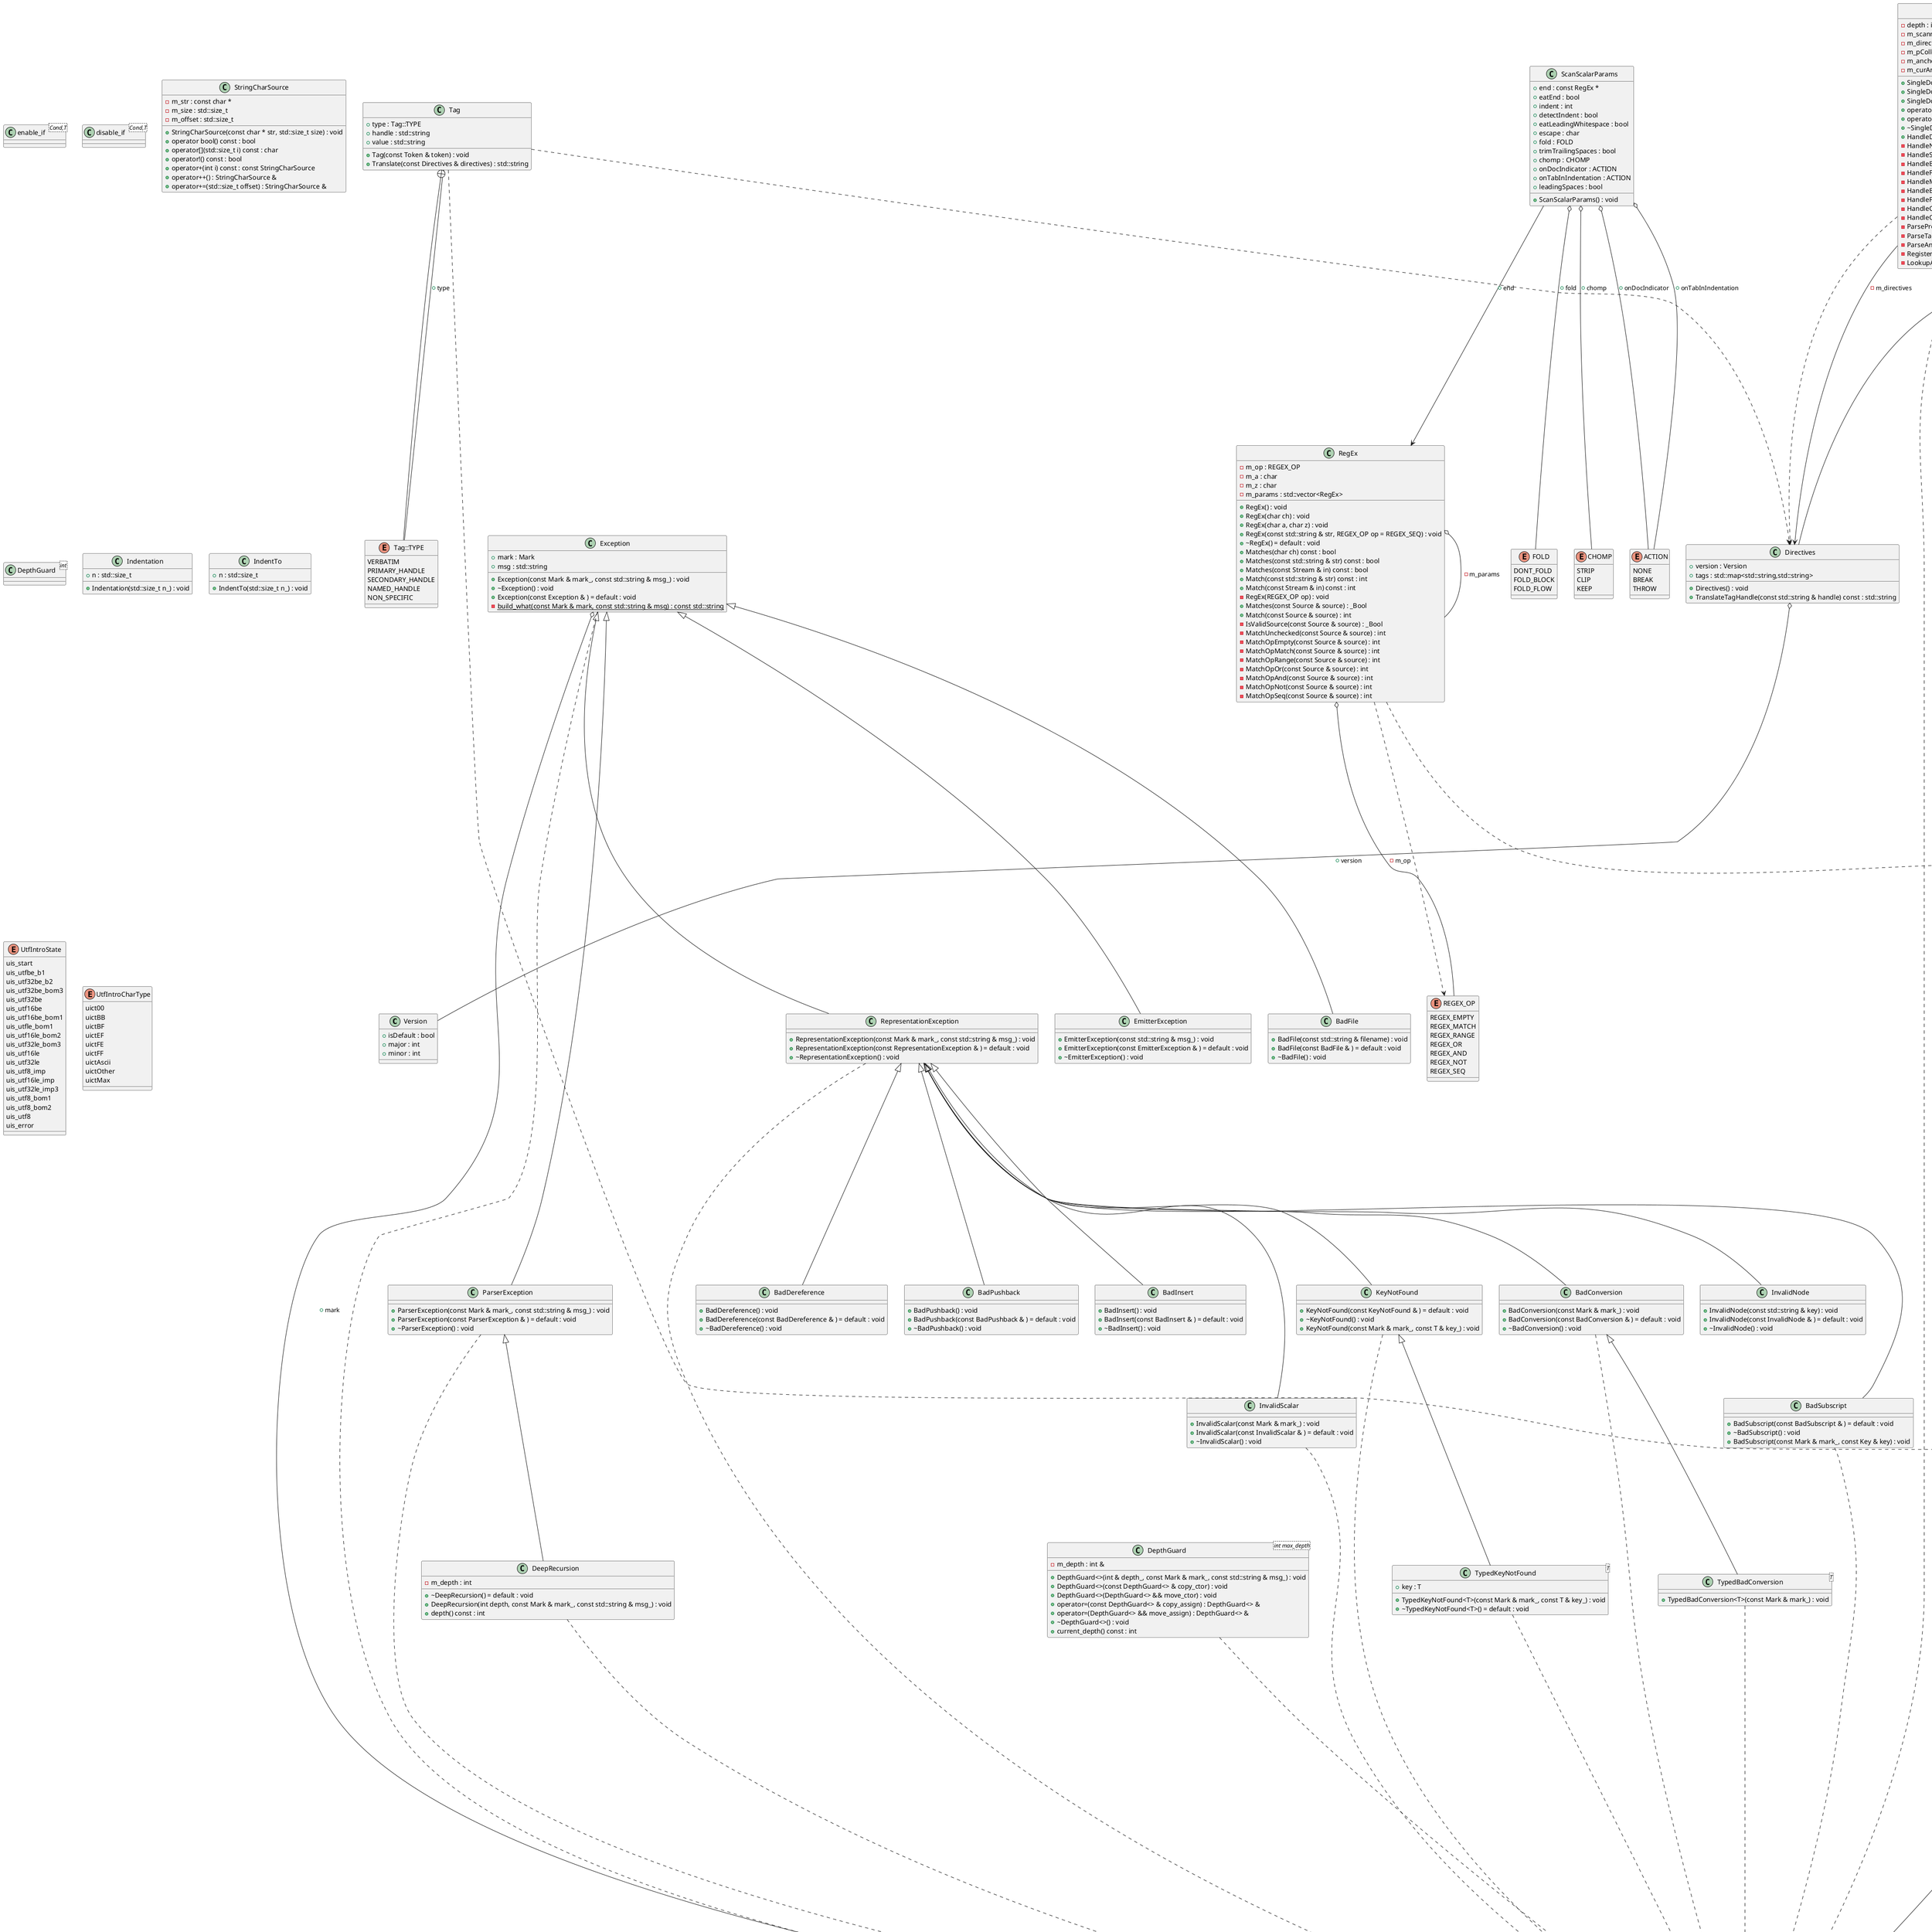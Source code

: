 @startuml
class "Version" as C_0000916292378924332724
class C_0000916292378924332724 [[https://github.com/jbeder/yaml-cpp/blob/c73ee34704c512ebe915b283645aefa9f424a22f/src/directives.h#L14{Version}]] {
+isDefault : bool [[[https://github.com/jbeder/yaml-cpp/blob/c73ee34704c512ebe915b283645aefa9f424a22f/src/directives.h#L15{isDefault}]]]
+major : int [[[https://github.com/jbeder/yaml-cpp/blob/c73ee34704c512ebe915b283645aefa9f424a22f/src/directives.h#L16{major}]]]
+minor : int [[[https://github.com/jbeder/yaml-cpp/blob/c73ee34704c512ebe915b283645aefa9f424a22f/src/directives.h#L16{minor}]]]
}
class "Directives" as C_0000019805786883680194
class C_0000019805786883680194 [[https://github.com/jbeder/yaml-cpp/blob/c73ee34704c512ebe915b283645aefa9f424a22f/src/directives.h#L19{Directives}]] {
+Directives() : void
+TranslateTagHandle(const std::string & handle) const : std::string
+version : Version [[[https://github.com/jbeder/yaml-cpp/blob/c73ee34704c512ebe915b283645aefa9f424a22f/src/directives.h#L24{version}]]]
+tags : std::map<std::string,std::string> [[[https://github.com/jbeder/yaml-cpp/blob/c73ee34704c512ebe915b283645aefa9f424a22f/src/directives.h#L25{tags}]]]
}
class "Tag" as C_0000732953323034496241
class C_0000732953323034496241 [[https://github.com/jbeder/yaml-cpp/blob/c73ee34704c512ebe915b283645aefa9f424a22f/src/tag.h#L16{Tag}]] {
+Tag(const Token & token) : void
+Translate(const Directives & directives) : std::string
+type : Tag::TYPE [[[https://github.com/jbeder/yaml-cpp/blob/c73ee34704c512ebe915b283645aefa9f424a22f/src/tag.h#L28{type}]]]
+handle : std::string [[[https://github.com/jbeder/yaml-cpp/blob/c73ee34704c512ebe915b283645aefa9f424a22f/src/tag.h#L29{handle}]]]
+value : std::string [[[https://github.com/jbeder/yaml-cpp/blob/c73ee34704c512ebe915b283645aefa9f424a22f/src/tag.h#L29{value}]]]
}
enum "Tag::TYPE" as C_0000924350019152621065
enum C_0000924350019152621065 [[https://github.com/jbeder/yaml-cpp/blob/c73ee34704c512ebe915b283645aefa9f424a22f/src/tag.h#L17{Tag##TYPE}]] {
VERBATIM
PRIMARY_HANDLE
SECONDARY_HANDLE
NAMED_HANDLE
NON_SPECIFIC
}
class "Mark" as C_0000995347387003540375
class C_0000995347387003540375 [[https://github.com/jbeder/yaml-cpp/blob/c73ee34704c512ebe915b283645aefa9f424a22f/include/yaml-cpp/mark.h#L13{Mark}]] {
+Mark() : void
{static} +null_mark() : const Mark
+is_null() const : bool
-Mark(int pos_, int line_, int column_) : void
+pos : int [[[https://github.com/jbeder/yaml-cpp/blob/c73ee34704c512ebe915b283645aefa9f424a22f/include/yaml-cpp/mark.h#L20{pos}]]]
+line : int [[[https://github.com/jbeder/yaml-cpp/blob/c73ee34704c512ebe915b283645aefa9f424a22f/include/yaml-cpp/mark.h#L21{line}]]]
+column : int [[[https://github.com/jbeder/yaml-cpp/blob/c73ee34704c512ebe915b283645aefa9f424a22f/include/yaml-cpp/mark.h#L21{column}]]]
}
class "Token" as C_0001564552264813056718
class C_0001564552264813056718 [[https://github.com/jbeder/yaml-cpp/blob/c73ee34704c512ebe915b283645aefa9f424a22f/src/token.h#L23{Token}]] {
+Token(Token::TYPE type_, const Mark & mark_) : void
+status : Token::STATUS [[[https://github.com/jbeder/yaml-cpp/blob/c73ee34704c512ebe915b283645aefa9f424a22f/src/token.h#L61{status}]]]
+type : Token::TYPE [[[https://github.com/jbeder/yaml-cpp/blob/c73ee34704c512ebe915b283645aefa9f424a22f/src/token.h#L62{type}]]]
+mark : Mark [[[https://github.com/jbeder/yaml-cpp/blob/c73ee34704c512ebe915b283645aefa9f424a22f/src/token.h#L63{mark}]]]
+value : std::string [[[https://github.com/jbeder/yaml-cpp/blob/c73ee34704c512ebe915b283645aefa9f424a22f/src/token.h#L64{value}]]]
+params : std::vector<std::string> [[[https://github.com/jbeder/yaml-cpp/blob/c73ee34704c512ebe915b283645aefa9f424a22f/src/token.h#L65{params}]]]
+data : int [[[https://github.com/jbeder/yaml-cpp/blob/c73ee34704c512ebe915b283645aefa9f424a22f/src/token.h#L66{data}]]]
}
enum "Token::STATUS" as C_0000477998666987427167
enum C_0000477998666987427167 [[https://github.com/jbeder/yaml-cpp/blob/c73ee34704c512ebe915b283645aefa9f424a22f/src/token.h#L25{Token##STATUS}]] {
VALID
INVALID
UNVERIFIED
}
enum "Token::TYPE" as C_0001756597841359481234
enum C_0001756597841359481234 [[https://github.com/jbeder/yaml-cpp/blob/c73ee34704c512ebe915b283645aefa9f424a22f/src/token.h#L26{Token##TYPE}]] {
DIRECTIVE
DOC_START
DOC_END
BLOCK_SEQ_START
BLOCK_MAP_START
BLOCK_SEQ_END
BLOCK_MAP_END
BLOCK_ENTRY
FLOW_SEQ_START
FLOW_MAP_START
FLOW_SEQ_END
FLOW_MAP_END
FLOW_MAP_COMPACT
FLOW_ENTRY
KEY
VALUE
ANCHOR
ALIAS
TAG
PLAIN_SCALAR
NON_PLAIN_SCALAR
}
abstract "SettingChangeBase" as C_0001910171791833287068
abstract C_0001910171791833287068 [[https://github.com/jbeder/yaml-cpp/blob/c73ee34704c512ebe915b283645aefa9f424a22f/src/setting.h#L17{SettingChangeBase}]] {
+~SettingChangeBase() = default : void
{abstract} +pop() = 0 : void
}
class "Setting<T>" as C_0000386091791242056319
class C_0000386091791242056319 [[https://github.com/jbeder/yaml-cpp/blob/c73ee34704c512ebe915b283645aefa9f424a22f/src/setting.h#L24{Setting}]] {
+Setting<T>() : void
+Setting<T>(const T & value) : void
+get() const : const T
+set(const T & value) : std::unique_ptr<SettingChangeBase>
+restore(const Setting<T> & oldSetting) : void
-m_value : T [[[https://github.com/jbeder/yaml-cpp/blob/c73ee34704c512ebe915b283645aefa9f424a22f/src/setting.h#L34{m_value}]]]
}
class "SettingChange<T>" as C_0001129082404414301689
class C_0001129082404414301689 [[https://github.com/jbeder/yaml-cpp/blob/c73ee34704c512ebe915b283645aefa9f424a22f/src/setting.h#L38{SettingChange}]] {
+SettingChange<T>(Setting<T> * pSetting) : void
+SettingChange<T>(const SettingChange<T> & ) : void
+SettingChange<T>(SettingChange<T> && ) : void
+operator=(const SettingChange<T> & ) : SettingChange<T> &
+operator=(SettingChange<T> && ) : SettingChange<T> &
+pop() : void
-m_pCurSetting : Setting<T> * [[[https://github.com/jbeder/yaml-cpp/blob/c73ee34704c512ebe915b283645aefa9f424a22f/src/setting.h#L52{m_pCurSetting}]]]
-m_oldSetting : Setting<T> [[[https://github.com/jbeder/yaml-cpp/blob/c73ee34704c512ebe915b283645aefa9f424a22f/src/setting.h#L53{m_oldSetting}]]]
}
class "SettingChanges" as C_0001428022124569049639
class C_0001428022124569049639 [[https://github.com/jbeder/yaml-cpp/blob/c73ee34704c512ebe915b283645aefa9f424a22f/src/setting.h#L63{SettingChanges}]] {
+SettingChanges() : void
+SettingChanges(const SettingChanges & ) : void
+SettingChanges(SettingChanges && ) = default : void
+operator=(const SettingChanges & ) : SettingChanges &
+operator=(SettingChanges && rhs) : SettingChanges &
+~SettingChanges() : void
+clear() : void
+restore() : void
+push(std::unique_ptr<SettingChangeBase> pSettingChange) : void
-m_settingChanges : SettingChanges::setting_changes [[[https://github.com/jbeder/yaml-cpp/blob/c73ee34704c512ebe915b283645aefa9f424a22f/src/setting.h#L96{m_settingChanges}]]]
}
class "EmitterNodeType" as C_0002185404550880287762
class C_0002185404550880287762 [[https://github.com/jbeder/yaml-cpp/blob/c73ee34704c512ebe915b283645aefa9f424a22f/include/yaml-cpp/emitterdef.h#L11{EmitterNodeType}]] {
}
enum "EmitterNodeType::value" as C_0001559582064940311306
enum C_0001559582064940311306 [[https://github.com/jbeder/yaml-cpp/blob/c73ee34704c512ebe915b283645aefa9f424a22f/include/yaml-cpp/emitterdef.h#L12{EmitterNodeType##value}]] {
NoType
Property
Scalar
FlowSeq
BlockSeq
FlowMap
BlockMap
}
enum "EMITTER_MANIP" as C_0001612458995561194904
enum C_0001612458995561194904 [[https://github.com/jbeder/yaml-cpp/blob/c73ee34704c512ebe915b283645aefa9f424a22f/include/yaml-cpp/emittermanip.h#L13{EMITTER_MANIP}]] {
Auto
TagByKind
Newline
EmitNonAscii
EscapeNonAscii
EscapeAsJson
SingleQuoted
DoubleQuoted
Literal
LowerNull
UpperNull
CamelNull
TildeNull
YesNoBool
TrueFalseBool
OnOffBool
UpperCase
LowerCase
CamelCase
LongBool
ShortBool
Dec
Hex
Oct
BeginDoc
EndDoc
BeginSeq
EndSeq
Flow
Block
BeginMap
EndMap
Key
Value
LongKey
}
class "_Indent" as C_0001296628838183953483
class C_0001296628838183953483 [[https://github.com/jbeder/yaml-cpp/blob/c73ee34704c512ebe915b283645aefa9f424a22f/include/yaml-cpp/emittermanip.h#L72{_Indent}]] {
+_Indent(int value_) : void
+value : int [[[https://github.com/jbeder/yaml-cpp/blob/c73ee34704c512ebe915b283645aefa9f424a22f/include/yaml-cpp/emittermanip.h#L74{value}]]]
}
class "_Alias" as C_0000355476410563722083
class C_0000355476410563722083 [[https://github.com/jbeder/yaml-cpp/blob/c73ee34704c512ebe915b283645aefa9f424a22f/include/yaml-cpp/emittermanip.h#L79{_Alias}]] {
+_Alias(const std::string & content_) : void
+content : std::string [[[https://github.com/jbeder/yaml-cpp/blob/c73ee34704c512ebe915b283645aefa9f424a22f/include/yaml-cpp/emittermanip.h#L81{content}]]]
}
class "_Anchor" as C_0000353126470543906866
class C_0000353126470543906866 [[https://github.com/jbeder/yaml-cpp/blob/c73ee34704c512ebe915b283645aefa9f424a22f/include/yaml-cpp/emittermanip.h#L86{_Anchor}]] {
+_Anchor(const std::string & content_) : void
+content : std::string [[[https://github.com/jbeder/yaml-cpp/blob/c73ee34704c512ebe915b283645aefa9f424a22f/include/yaml-cpp/emittermanip.h#L88{content}]]]
}
class "_Tag" as C_0001303392760739606431
class C_0001303392760739606431 [[https://github.com/jbeder/yaml-cpp/blob/c73ee34704c512ebe915b283645aefa9f424a22f/include/yaml-cpp/emittermanip.h#L93{_Tag}]] {
+_Tag(const std::string & prefix_, const std::string & content_, Type::value type_) : void
+prefix : std::string [[[https://github.com/jbeder/yaml-cpp/blob/c73ee34704c512ebe915b283645aefa9f424a22f/include/yaml-cpp/emittermanip.h#L101{prefix}]]]
+content : std::string [[[https://github.com/jbeder/yaml-cpp/blob/c73ee34704c512ebe915b283645aefa9f424a22f/include/yaml-cpp/emittermanip.h#L102{content}]]]
+type : Type::value [[[https://github.com/jbeder/yaml-cpp/blob/c73ee34704c512ebe915b283645aefa9f424a22f/include/yaml-cpp/emittermanip.h#L103{type}]]]
}
class "_Tag::Type" as C_0000163237362593325506
class C_0000163237362593325506 [[https://github.com/jbeder/yaml-cpp/blob/c73ee34704c512ebe915b283645aefa9f424a22f/include/yaml-cpp/emittermanip.h#L94{_Tag##Type}]] {
}
enum "_Tag::Type::value" as C_0000652804067400117419
enum C_0000652804067400117419 [[https://github.com/jbeder/yaml-cpp/blob/c73ee34704c512ebe915b283645aefa9f424a22f/include/yaml-cpp/emittermanip.h#L95{_Tag##Type##value}]] {
Verbatim
PrimaryHandle
NamedHandle
}
class "_Comment" as C_0000580286262143804947
class C_0000580286262143804947 [[https://github.com/jbeder/yaml-cpp/blob/c73ee34704c512ebe915b283645aefa9f424a22f/include/yaml-cpp/emittermanip.h#L122{_Comment}]] {
+_Comment(const std::string & content_) : void
+content : std::string [[[https://github.com/jbeder/yaml-cpp/blob/c73ee34704c512ebe915b283645aefa9f424a22f/include/yaml-cpp/emittermanip.h#L124{content}]]]
}
class "_Precision" as C_0001092287104781775339
class C_0001092287104781775339 [[https://github.com/jbeder/yaml-cpp/blob/c73ee34704c512ebe915b283645aefa9f424a22f/include/yaml-cpp/emittermanip.h#L129{_Precision}]] {
+_Precision(int floatPrecision_, int doublePrecision_) : void
+floatPrecision : int [[[https://github.com/jbeder/yaml-cpp/blob/c73ee34704c512ebe915b283645aefa9f424a22f/include/yaml-cpp/emittermanip.h#L133{floatPrecision}]]]
+doublePrecision : int [[[https://github.com/jbeder/yaml-cpp/blob/c73ee34704c512ebe915b283645aefa9f424a22f/include/yaml-cpp/emittermanip.h#L134{doublePrecision}]]]
}
class "FmtScope" as C_0000827100704015978209
class C_0000827100704015978209 [[https://github.com/jbeder/yaml-cpp/blob/c73ee34704c512ebe915b283645aefa9f424a22f/src/emitterstate.h#L21{FmtScope}]] {
}
enum "FmtScope::value" as C_0000321211711562176762
enum C_0000321211711562176762 [[https://github.com/jbeder/yaml-cpp/blob/c73ee34704c512ebe915b283645aefa9f424a22f/src/emitterstate.h#L22{FmtScope##value}]] {
Local
Global
}
class "GroupType" as C_0001701924344473797309
class C_0001701924344473797309 [[https://github.com/jbeder/yaml-cpp/blob/c73ee34704c512ebe915b283645aefa9f424a22f/src/emitterstate.h#L24{GroupType}]] {
}
enum "GroupType::value" as C_0001066622375579595669
enum C_0001066622375579595669 [[https://github.com/jbeder/yaml-cpp/blob/c73ee34704c512ebe915b283645aefa9f424a22f/src/emitterstate.h#L25{GroupType##value}]] {
NoType
Seq
Map
}
class "FlowType" as C_0001141855841464630633
class C_0001141855841464630633 [[https://github.com/jbeder/yaml-cpp/blob/c73ee34704c512ebe915b283645aefa9f424a22f/src/emitterstate.h#L27{FlowType}]] {
}
enum "FlowType::value" as C_0000910310210347550695
enum C_0000910310210347550695 [[https://github.com/jbeder/yaml-cpp/blob/c73ee34704c512ebe915b283645aefa9f424a22f/src/emitterstate.h#L28{FlowType##value}]] {
NoType
Flow
Block
}
class "Setting<EMITTER_MANIP>" as C_0001633344960886461862
class C_0001633344960886461862 {
}
class "Setting<std::size_t>" as C_0000246193646981412477
class C_0000246193646981412477 {
}
class "EmitterState" as C_0001502605544403553579
class C_0001502605544403553579 [[https://github.com/jbeder/yaml-cpp/blob/c73ee34704c512ebe915b283645aefa9f424a22f/src/emitterstate.h#L31{EmitterState}]] {
+EmitterState() : void
+~EmitterState() : void
+good() const : bool
+GetLastError() const : const std::string
+SetError(const std::string & error) : void
+SetAnchor() : void
+SetAlias() : void
+SetTag() : void
+SetNonContent() : void
+SetLongKey() : void
+ForceFlow() : void
+StartedDoc() : void
+EndedDoc() : void
+StartedScalar() : void
+StartedGroup(GroupType::value type) : void
+EndedGroup(GroupType::value type) : void
+NextGroupType(GroupType::value type) const : EmitterNodeType::value
+CurGroupNodeType() const : EmitterNodeType::value
+CurGroupType() const : GroupType::value
+CurGroupFlowType() const : FlowType::value
+CurGroupIndent() const : std::size_t
+CurGroupChildCount() const : std::size_t
+CurGroupLongKey() const : bool
+LastIndent() const : std::size_t
+CurIndent() const : std::size_t
+HasAnchor() const : bool
+HasAlias() const : bool
+HasTag() const : bool
+HasBegunNode() const : bool
+HasBegunContent() const : bool
+ClearModifiedSettings() : void
+RestoreGlobalModifiedSettings() : void
+SetLocalValue(EMITTER_MANIP value) : void
+SetOutputCharset(EMITTER_MANIP value, FmtScope::value scope) : bool
+GetOutputCharset() const : EMITTER_MANIP
+SetStringFormat(EMITTER_MANIP value, FmtScope::value scope) : bool
+GetStringFormat() const : EMITTER_MANIP
+SetBoolFormat(EMITTER_MANIP value, FmtScope::value scope) : bool
+GetBoolFormat() const : EMITTER_MANIP
+SetBoolLengthFormat(EMITTER_MANIP value, FmtScope::value scope) : bool
+GetBoolLengthFormat() const : EMITTER_MANIP
+SetBoolCaseFormat(EMITTER_MANIP value, FmtScope::value scope) : bool
+GetBoolCaseFormat() const : EMITTER_MANIP
+SetNullFormat(EMITTER_MANIP value, FmtScope::value scope) : bool
+GetNullFormat() const : EMITTER_MANIP
+SetIntFormat(EMITTER_MANIP value, FmtScope::value scope) : bool
+GetIntFormat() const : EMITTER_MANIP
+SetIndent(std::size_t value, FmtScope::value scope) : bool
+GetIndent() const : std::size_t
+SetPreCommentIndent(std::size_t value, FmtScope::value scope) : bool
+GetPreCommentIndent() const : std::size_t
+SetPostCommentIndent(std::size_t value, FmtScope::value scope) : bool
+GetPostCommentIndent() const : std::size_t
+SetFlowType(GroupType::value groupType, EMITTER_MANIP value, FmtScope::value scope) : bool
+GetFlowType(GroupType::value groupType) const : EMITTER_MANIP
+SetMapKeyFormat(EMITTER_MANIP value, FmtScope::value scope) : bool
+GetMapKeyFormat() const : EMITTER_MANIP
+SetFloatPrecision(std::size_t value, FmtScope::value scope) : bool
+GetFloatPrecision() const : std::size_t
+SetDoublePrecision(std::size_t value, FmtScope::value scope) : bool
+GetDoublePrecision() const : std::size_t
-StartedNode() : void
-_Set(Setting<T> & fmt, T value, FmtScope::value scope) : void
-m_isGood : bool [[[https://github.com/jbeder/yaml-cpp/blob/c73ee34704c512ebe915b283645aefa9f424a22f/src/emitterstate.h#L131{m_isGood}]]]
-m_lastError : std::string [[[https://github.com/jbeder/yaml-cpp/blob/c73ee34704c512ebe915b283645aefa9f424a22f/src/emitterstate.h#L132{m_lastError}]]]
-m_charset : Setting<EMITTER_MANIP> [[[https://github.com/jbeder/yaml-cpp/blob/c73ee34704c512ebe915b283645aefa9f424a22f/src/emitterstate.h#L135{m_charset}]]]
-m_strFmt : Setting<EMITTER_MANIP> [[[https://github.com/jbeder/yaml-cpp/blob/c73ee34704c512ebe915b283645aefa9f424a22f/src/emitterstate.h#L136{m_strFmt}]]]
-m_boolFmt : Setting<EMITTER_MANIP> [[[https://github.com/jbeder/yaml-cpp/blob/c73ee34704c512ebe915b283645aefa9f424a22f/src/emitterstate.h#L137{m_boolFmt}]]]
-m_boolLengthFmt : Setting<EMITTER_MANIP> [[[https://github.com/jbeder/yaml-cpp/blob/c73ee34704c512ebe915b283645aefa9f424a22f/src/emitterstate.h#L138{m_boolLengthFmt}]]]
-m_boolCaseFmt : Setting<EMITTER_MANIP> [[[https://github.com/jbeder/yaml-cpp/blob/c73ee34704c512ebe915b283645aefa9f424a22f/src/emitterstate.h#L139{m_boolCaseFmt}]]]
-m_nullFmt : Setting<EMITTER_MANIP> [[[https://github.com/jbeder/yaml-cpp/blob/c73ee34704c512ebe915b283645aefa9f424a22f/src/emitterstate.h#L140{m_nullFmt}]]]
-m_intFmt : Setting<EMITTER_MANIP> [[[https://github.com/jbeder/yaml-cpp/blob/c73ee34704c512ebe915b283645aefa9f424a22f/src/emitterstate.h#L141{m_intFmt}]]]
-m_indent : Setting<std::size_t> [[[https://github.com/jbeder/yaml-cpp/blob/c73ee34704c512ebe915b283645aefa9f424a22f/src/emitterstate.h#L142{m_indent}]]]
-m_preCommentIndent : Setting<std::size_t> [[[https://github.com/jbeder/yaml-cpp/blob/c73ee34704c512ebe915b283645aefa9f424a22f/src/emitterstate.h#L143{m_preCommentIndent}]]]
-m_postCommentIndent : Setting<std::size_t> [[[https://github.com/jbeder/yaml-cpp/blob/c73ee34704c512ebe915b283645aefa9f424a22f/src/emitterstate.h#L143{m_postCommentIndent}]]]
-m_seqFmt : Setting<EMITTER_MANIP> [[[https://github.com/jbeder/yaml-cpp/blob/c73ee34704c512ebe915b283645aefa9f424a22f/src/emitterstate.h#L144{m_seqFmt}]]]
-m_mapFmt : Setting<EMITTER_MANIP> [[[https://github.com/jbeder/yaml-cpp/blob/c73ee34704c512ebe915b283645aefa9f424a22f/src/emitterstate.h#L145{m_mapFmt}]]]
-m_mapKeyFmt : Setting<EMITTER_MANIP> [[[https://github.com/jbeder/yaml-cpp/blob/c73ee34704c512ebe915b283645aefa9f424a22f/src/emitterstate.h#L146{m_mapKeyFmt}]]]
-m_floatPrecision : Setting<std::size_t> [[[https://github.com/jbeder/yaml-cpp/blob/c73ee34704c512ebe915b283645aefa9f424a22f/src/emitterstate.h#L147{m_floatPrecision}]]]
-m_doublePrecision : Setting<std::size_t> [[[https://github.com/jbeder/yaml-cpp/blob/c73ee34704c512ebe915b283645aefa9f424a22f/src/emitterstate.h#L148{m_doublePrecision}]]]
-m_modifiedSettings : SettingChanges [[[https://github.com/jbeder/yaml-cpp/blob/c73ee34704c512ebe915b283645aefa9f424a22f/src/emitterstate.h#L150{m_modifiedSettings}]]]
-m_globalModifiedSettings : SettingChanges [[[https://github.com/jbeder/yaml-cpp/blob/c73ee34704c512ebe915b283645aefa9f424a22f/src/emitterstate.h#L151{m_globalModifiedSettings}]]]
-m_groups : std::vector<std::unique_ptr<Group>> [[[https://github.com/jbeder/yaml-cpp/blob/c73ee34704c512ebe915b283645aefa9f424a22f/src/emitterstate.h#L189{m_groups}]]]
-m_curIndent : std::size_t [[[https://github.com/jbeder/yaml-cpp/blob/c73ee34704c512ebe915b283645aefa9f424a22f/src/emitterstate.h#L190{m_curIndent}]]]
-m_hasAnchor : bool [[[https://github.com/jbeder/yaml-cpp/blob/c73ee34704c512ebe915b283645aefa9f424a22f/src/emitterstate.h#L191{m_hasAnchor}]]]
-m_hasAlias : bool [[[https://github.com/jbeder/yaml-cpp/blob/c73ee34704c512ebe915b283645aefa9f424a22f/src/emitterstate.h#L192{m_hasAlias}]]]
-m_hasTag : bool [[[https://github.com/jbeder/yaml-cpp/blob/c73ee34704c512ebe915b283645aefa9f424a22f/src/emitterstate.h#L193{m_hasTag}]]]
-m_hasNonContent : bool [[[https://github.com/jbeder/yaml-cpp/blob/c73ee34704c512ebe915b283645aefa9f424a22f/src/emitterstate.h#L194{m_hasNonContent}]]]
-m_docCount : std::size_t [[[https://github.com/jbeder/yaml-cpp/blob/c73ee34704c512ebe915b283645aefa9f424a22f/src/emitterstate.h#L195{m_docCount}]]]
}
class "EmitterState::Group" as C_0000436487833368804459
class C_0000436487833368804459 [[https://github.com/jbeder/yaml-cpp/blob/c73ee34704c512ebe915b283645aefa9f424a22f/src/emitterstate.h#L153{EmitterState##Group}]] {
+Group(GroupType::value type_) : void
+NodeType() const : EmitterNodeType::value
+type : GroupType::value [[[https://github.com/jbeder/yaml-cpp/blob/c73ee34704c512ebe915b283645aefa9f424a22f/src/emitterstate.h#L162{type}]]]
+flowType : FlowType::value [[[https://github.com/jbeder/yaml-cpp/blob/c73ee34704c512ebe915b283645aefa9f424a22f/src/emitterstate.h#L163{flowType}]]]
+indent : std::size_t [[[https://github.com/jbeder/yaml-cpp/blob/c73ee34704c512ebe915b283645aefa9f424a22f/src/emitterstate.h#L164{indent}]]]
+childCount : std::size_t [[[https://github.com/jbeder/yaml-cpp/blob/c73ee34704c512ebe915b283645aefa9f424a22f/src/emitterstate.h#L165{childCount}]]]
+longKey : bool [[[https://github.com/jbeder/yaml-cpp/blob/c73ee34704c512ebe915b283645aefa9f424a22f/src/emitterstate.h#L166{longKey}]]]
+modifiedSettings : SettingChanges [[[https://github.com/jbeder/yaml-cpp/blob/c73ee34704c512ebe915b283645aefa9f424a22f/src/emitterstate.h#L168{modifiedSettings}]]]
}
class "enable_if_c<_Bool,T>" as C_0001690218893999580597
class C_0001690218893999580597 [[https://github.com/jbeder/yaml-cpp/blob/c73ee34704c512ebe915b283645aefa9f424a22f/include/yaml-cpp/traits.h#L86{enable_if_c}]] {
}
class "enable_if_c<0,T>" as C_0000160817464522972236
class C_0000160817464522972236 [[https://github.com/jbeder/yaml-cpp/blob/c73ee34704c512ebe915b283645aefa9f424a22f/include/yaml-cpp/traits.h#L91{enable_if_c}]] {
}
class "enable_if<Cond,T>" as C_0001242999396194102320
class C_0001242999396194102320 [[https://github.com/jbeder/yaml-cpp/blob/c73ee34704c512ebe915b283645aefa9f424a22f/include/yaml-cpp/traits.h#L94{enable_if}]] {
}
class "disable_if_c<_Bool,T>" as C_0002092096575045554004
class C_0002092096575045554004 [[https://github.com/jbeder/yaml-cpp/blob/c73ee34704c512ebe915b283645aefa9f424a22f/include/yaml-cpp/traits.h#L97{disable_if_c}]] {
}
class "disable_if_c<1,T>" as C_0000549582080259159149
class C_0000549582080259159149 [[https://github.com/jbeder/yaml-cpp/blob/c73ee34704c512ebe915b283645aefa9f424a22f/include/yaml-cpp/traits.h#L102{disable_if_c}]] {
}
class "disable_if<Cond,T>" as C_0000492957672946229758
class C_0000492957672946229758 [[https://github.com/jbeder/yaml-cpp/blob/c73ee34704c512ebe915b283645aefa9f424a22f/include/yaml-cpp/traits.h#L105{disable_if}]] {
}
class "Exception" as C_0001806616961024762883
class C_0001806616961024762883 [[https://github.com/jbeder/yaml-cpp/blob/c73ee34704c512ebe915b283645aefa9f424a22f/include/yaml-cpp/exceptions.h#L153{Exception}]] {
+Exception(const Mark & mark_, const std::string & msg_) : void
+~Exception() : void
+Exception(const Exception & ) = default : void
{static} -build_what(const Mark & mark, const std::string & msg) : const std::string
+mark : Mark [[[https://github.com/jbeder/yaml-cpp/blob/c73ee34704c512ebe915b283645aefa9f424a22f/include/yaml-cpp/exceptions.h#L161{mark}]]]
+msg : std::string [[[https://github.com/jbeder/yaml-cpp/blob/c73ee34704c512ebe915b283645aefa9f424a22f/include/yaml-cpp/exceptions.h#L162{msg}]]]
}
class "ParserException" as C_0000063170026261954511
class C_0000063170026261954511 [[https://github.com/jbeder/yaml-cpp/blob/c73ee34704c512ebe915b283645aefa9f424a22f/include/yaml-cpp/exceptions.h#L178{ParserException}]] {
+ParserException(const Mark & mark_, const std::string & msg_) : void
+ParserException(const ParserException & ) = default : void
+~ParserException() : void
}
class "RepresentationException" as C_0002299758742766135134
class C_0002299758742766135134 [[https://github.com/jbeder/yaml-cpp/blob/c73ee34704c512ebe915b283645aefa9f424a22f/include/yaml-cpp/exceptions.h#L186{RepresentationException}]] {
+RepresentationException(const Mark & mark_, const std::string & msg_) : void
+RepresentationException(const RepresentationException & ) = default : void
+~RepresentationException() : void
}
class "InvalidScalar" as C_0000538617909603048847
class C_0000538617909603048847 [[https://github.com/jbeder/yaml-cpp/blob/c73ee34704c512ebe915b283645aefa9f424a22f/include/yaml-cpp/exceptions.h#L195{InvalidScalar}]] {
+InvalidScalar(const Mark & mark_) : void
+InvalidScalar(const InvalidScalar & ) = default : void
+~InvalidScalar() : void
}
class "KeyNotFound" as C_0001607428935741126174
class C_0001607428935741126174 [[https://github.com/jbeder/yaml-cpp/blob/c73ee34704c512ebe915b283645aefa9f424a22f/include/yaml-cpp/exceptions.h#L203{KeyNotFound}]] {
+KeyNotFound(const KeyNotFound & ) = default : void
+~KeyNotFound() : void
+KeyNotFound(const Mark & mark_, const T & key_) : void
}
class "TypedKeyNotFound<T>" as C_0000719271899312854342
class C_0000719271899312854342 [[https://github.com/jbeder/yaml-cpp/blob/c73ee34704c512ebe915b283645aefa9f424a22f/include/yaml-cpp/exceptions.h#L214{TypedKeyNotFound}]] {
+TypedKeyNotFound<T>(const Mark & mark_, const T & key_) : void
+~TypedKeyNotFound<T>() = default : void
+key : T [[[https://github.com/jbeder/yaml-cpp/blob/c73ee34704c512ebe915b283645aefa9f424a22f/include/yaml-cpp/exceptions.h#L220{key}]]]
}
class "InvalidNode" as C_0000876999995145843477
class C_0000876999995145843477 [[https://github.com/jbeder/yaml-cpp/blob/c73ee34704c512ebe915b283645aefa9f424a22f/include/yaml-cpp/exceptions.h#L229{InvalidNode}]] {
+InvalidNode(const std::string & key) : void
+InvalidNode(const InvalidNode & ) = default : void
+~InvalidNode() : void
}
class "BadConversion" as C_0001845328967341282059
class C_0001845328967341282059 [[https://github.com/jbeder/yaml-cpp/blob/c73ee34704c512ebe915b283645aefa9f424a22f/include/yaml-cpp/exceptions.h#L238{BadConversion}]] {
+BadConversion(const Mark & mark_) : void
+BadConversion(const BadConversion & ) = default : void
+~BadConversion() : void
}
class "TypedBadConversion<T>" as C_0001280350484708093885
class C_0001280350484708093885 [[https://github.com/jbeder/yaml-cpp/blob/c73ee34704c512ebe915b283645aefa9f424a22f/include/yaml-cpp/exceptions.h#L247{TypedBadConversion}]] {
+TypedBadConversion<T>(const Mark & mark_) : void
}
class "BadDereference" as C_0000367186276281512337
class C_0000367186276281512337 [[https://github.com/jbeder/yaml-cpp/blob/c73ee34704c512ebe915b283645aefa9f424a22f/include/yaml-cpp/exceptions.h#L252{BadDereference}]] {
+BadDereference() : void
+BadDereference(const BadDereference & ) = default : void
+~BadDereference() : void
}
class "BadSubscript" as C_0001657053573119450854
class C_0001657053573119450854 [[https://github.com/jbeder/yaml-cpp/blob/c73ee34704c512ebe915b283645aefa9f424a22f/include/yaml-cpp/exceptions.h#L260{BadSubscript}]] {
+BadSubscript(const BadSubscript & ) = default : void
+~BadSubscript() : void
+BadSubscript(const Mark & mark_, const Key & key) : void
}
class "BadPushback" as C_0001176863357377831267
class C_0001176863357377831267 [[https://github.com/jbeder/yaml-cpp/blob/c73ee34704c512ebe915b283645aefa9f424a22f/include/yaml-cpp/exceptions.h#L269{BadPushback}]] {
+BadPushback() : void
+BadPushback(const BadPushback & ) = default : void
+~BadPushback() : void
}
class "BadInsert" as C_0001675143464585039615
class C_0001675143464585039615 [[https://github.com/jbeder/yaml-cpp/blob/c73ee34704c512ebe915b283645aefa9f424a22f/include/yaml-cpp/exceptions.h#L277{BadInsert}]] {
+BadInsert() : void
+BadInsert(const BadInsert & ) = default : void
+~BadInsert() : void
}
class "EmitterException" as C_0000055301464881407088
class C_0000055301464881407088 [[https://github.com/jbeder/yaml-cpp/blob/c73ee34704c512ebe915b283645aefa9f424a22f/include/yaml-cpp/exceptions.h#L285{EmitterException}]] {
+EmitterException(const std::string & msg_) : void
+EmitterException(const EmitterException & ) = default : void
+~EmitterException() : void
}
class "BadFile" as C_0000893995910824076006
class C_0000893995910824076006 [[https://github.com/jbeder/yaml-cpp/blob/c73ee34704c512ebe915b283645aefa9f424a22f/include/yaml-cpp/exceptions.h#L293{BadFile}]] {
+BadFile(const std::string & filename) : void
+BadFile(const BadFile & ) = default : void
+~BadFile() : void
}
class "EmitterStyle" as C_0001280144262925757429
class C_0001280144262925757429 [[https://github.com/jbeder/yaml-cpp/blob/c73ee34704c512ebe915b283645aefa9f424a22f/include/yaml-cpp/emitterstyle.h#L11{EmitterStyle}]] {
}
enum "EmitterStyle::value" as C_0001695151105971183290
enum C_0001695151105971183290 [[https://github.com/jbeder/yaml-cpp/blob/c73ee34704c512ebe915b283645aefa9f424a22f/include/yaml-cpp/emitterstyle.h#L12{EmitterStyle##value}]] {
Default
Block
Flow
}
class "NodeType" as C_0001496395354200736353
class C_0001496395354200736353 [[https://github.com/jbeder/yaml-cpp/blob/c73ee34704c512ebe915b283645aefa9f424a22f/include/yaml-cpp/node/type.h#L11{NodeType}]] {
}
enum "NodeType::value" as C_0001184059433611629296
enum C_0001184059433611629296 [[https://github.com/jbeder/yaml-cpp/blob/c73ee34704c512ebe915b283645aefa9f424a22f/include/yaml-cpp/node/type.h#L12{NodeType##value}]] {
Undefined
Null
Scalar
Sequence
Map
}
class "Node" as C_0000468923953334398769
class C_0000468923953334398769 [[https://github.com/jbeder/yaml-cpp/blob/c73ee34704c512ebe915b283645aefa9f424a22f/include/yaml-cpp/node/node.h#L29{Node}]] {
+Node() : void
+Node(NodeType::value type) : void
+Node(const detail::iterator_value & rhs) : void
+Node(const Node & rhs) : void
+~Node() : void
+Mark() const : Mark
+Type() const : NodeType::value
+IsDefined() const : bool
+IsNull() const : bool
+IsScalar() const : bool
+IsSequence() const : bool
+IsMap() const : bool
+operator bool() const : bool
+operator!() const : bool
+Scalar() const : const std::string &
+Tag() const : const std::string &
+SetTag(const std::string & tag) : void
+Style() const : EmitterStyle::value
+SetStyle(EmitterStyle::value style) : void
+is(const Node & rhs) const : bool
+operator=(const Node & rhs) : Node &
+reset(const Node & rhs = Node()) : void
+size() const : std::size_t
+begin() const : Node::const_iterator
+begin() : Node::iterator
+end() const : Node::const_iterator
+end() : Node::iterator
+push_back(const Node & rhs) : void
+operator[](const Node & key) const : const Node
+operator[](const Node & key) : Node
+remove(const Node & key) : bool
-Node(Node::Zombie ) : void
-Node(Node::Zombie , const std::string & ) : void
-Node(detail::node & node, detail::shared_memory_holder pMemory) : void
-EnsureNodeExists() const : void
-Assign(const char * rhs) : void
-Assign(char * rhs) : void
-AssignData(const Node & rhs) : void
-AssignNode(const Node & rhs) : void
+Node(const T & rhs) : void
+as() : T
+as(const S & fallback) : T
+operator=(const T & rhs) : class Node &
+push_back(const T & rhs) : void
+operator[](const Key & key) : const class Node
+operator[](const Key & key) : class Node
+remove(const Key & key) : _Bool
+force_insert(const Key & key, const Value & value) : void
-Assign(const T & rhs) : void
-m_isValid : bool [[[https://github.com/jbeder/yaml-cpp/blob/c73ee34704c512ebe915b283645aefa9f424a22f/include/yaml-cpp/node/node.h#L133{m_isValid}]]]
-m_invalidKey : std::string [[[https://github.com/jbeder/yaml-cpp/blob/c73ee34704c512ebe915b283645aefa9f424a22f/include/yaml-cpp/node/node.h#L135{m_invalidKey}]]]
-m_pMemory : detail::shared_memory_holder [[[https://github.com/jbeder/yaml-cpp/blob/c73ee34704c512ebe915b283645aefa9f424a22f/include/yaml-cpp/node/node.h#L136{m_pMemory}]]]
-m_pNode : detail::node * [[[https://github.com/jbeder/yaml-cpp/blob/c73ee34704c512ebe915b283645aefa9f424a22f/include/yaml-cpp/node/node.h#L137{m_pNode}]]]
}
enum "Node::Zombie" as C_0002186017059509653364
enum C_0002186017059509653364 [[https://github.com/jbeder/yaml-cpp/blob/c73ee34704c512ebe915b283645aefa9f424a22f/include/yaml-cpp/node/node.h#L117{Node##Zombie}]] {
ZombieNode
}
class "as_if<T,S>" as C_0000389111401049763740
class C_0000389111401049763740 [[https://github.com/jbeder/yaml-cpp/blob/c73ee34704c512ebe915b283645aefa9f424a22f/include/yaml-cpp/node/node.h#L39{as_if}]] {
}
class "Binary" as C_0001930889927817951945
class C_0001930889927817951945 [[https://github.com/jbeder/yaml-cpp/blob/c73ee34704c512ebe915b283645aefa9f424a22f/include/yaml-cpp/binary.h#L20{Binary}]] {
+Binary(const unsigned char * data_, std::size_t size_) : void
+Binary() : void
+Binary(const Binary & ) = default : void
+Binary(Binary && ) = default : void
+operator=(const Binary & ) = default : Binary &
+operator=(Binary && ) = default : Binary &
+owned() const : bool
+size() const : std::size_t
+data() const : const unsigned char *
+swap(std::vector<unsigned char> & rhs) : void
+operator==(const Binary & rhs) const : bool
+operator!=(const Binary & rhs) const : bool
-m_data : std::vector<unsigned char> [[[https://github.com/jbeder/yaml-cpp/blob/c73ee34704c512ebe915b283645aefa9f424a22f/include/yaml-cpp/binary.h#L65{m_data}]]]
-m_unownedData : const unsigned char * [[[https://github.com/jbeder/yaml-cpp/blob/c73ee34704c512ebe915b283645aefa9f424a22f/include/yaml-cpp/binary.h#L66{m_unownedData}]]]
-m_unownedSize : std::size_t [[[https://github.com/jbeder/yaml-cpp/blob/c73ee34704c512ebe915b283645aefa9f424a22f/include/yaml-cpp/binary.h#L67{m_unownedSize}]]]
}
class "as_if<std::string,S>" as C_0002071239656679953621
class C_0002071239656679953621 [[https://github.com/jbeder/yaml-cpp/blob/c73ee34704c512ebe915b283645aefa9f424a22f/include/yaml-cpp/node/impl.h#L108{as_if}]] {
+as_if<std::basic_string<char>, type-parameter-0-0>(const Node & node_) : void
+operator()(const S & fallback) const : std::string
+node : const Node & [[[https://github.com/jbeder/yaml-cpp/blob/c73ee34704c512ebe915b283645aefa9f424a22f/include/yaml-cpp/node/impl.h#L110{node}]]]
}
class "as_if<T,void>" as C_0001036348313496118369
class C_0001036348313496118369 [[https://github.com/jbeder/yaml-cpp/blob/c73ee34704c512ebe915b283645aefa9f424a22f/include/yaml-cpp/node/impl.h#L122{as_if}]] {
+as_if<type-parameter-0-0, void>(const Node & node_) : void
+operator()() const : T
+node : const Node & [[[https://github.com/jbeder/yaml-cpp/blob/c73ee34704c512ebe915b283645aefa9f424a22f/include/yaml-cpp/node/impl.h#L124{node}]]]
}
class "as_if<std::string,void>" as C_0001705845448095615258
class C_0001705845448095615258 [[https://github.com/jbeder/yaml-cpp/blob/c73ee34704c512ebe915b283645aefa9f424a22f/include/yaml-cpp/node/impl.h#L138{as_if}]] {
+as_if(const Node & node_) : void
+operator()() const : std::string
+node : const Node & [[[https://github.com/jbeder/yaml-cpp/blob/c73ee34704c512ebe915b283645aefa9f424a22f/include/yaml-cpp/node/impl.h#L140{node}]]]
}
class "_Null" as C_0000861594166492950058
class C_0000861594166492950058 [[https://github.com/jbeder/yaml-cpp/blob/c73ee34704c512ebe915b283645aefa9f424a22f/include/yaml-cpp/null.h#L16{_Null}]] {
}
enum "REGEX_OP" as C_0000769917720959414190
enum C_0000769917720959414190 [[https://github.com/jbeder/yaml-cpp/blob/c73ee34704c512ebe915b283645aefa9f424a22f/src/regex_yaml.h#L18{REGEX_OP}]] {
REGEX_EMPTY
REGEX_MATCH
REGEX_RANGE
REGEX_OR
REGEX_AND
REGEX_NOT
REGEX_SEQ
}
class "RegEx" as C_0001472068993976147503
class C_0001472068993976147503 [[https://github.com/jbeder/yaml-cpp/blob/c73ee34704c512ebe915b283645aefa9f424a22f/src/regex_yaml.h#L31{RegEx}]] {
+RegEx() : void
+RegEx(char ch) : void
+RegEx(char a, char z) : void
+RegEx(const std::string & str, REGEX_OP op = REGEX_SEQ) : void
+~RegEx() = default : void
+Matches(char ch) const : bool
+Matches(const std::string & str) const : bool
+Matches(const Stream & in) const : bool
+Match(const std::string & str) const : int
+Match(const Stream & in) const : int
-RegEx(REGEX_OP op) : void
+Matches(const Source & source) : _Bool
+Match(const Source & source) : int
-IsValidSource(const Source & source) : _Bool
-MatchUnchecked(const Source & source) : int
-MatchOpEmpty(const Source & source) : int
-MatchOpMatch(const Source & source) : int
-MatchOpRange(const Source & source) : int
-MatchOpOr(const Source & source) : int
-MatchOpAnd(const Source & source) : int
-MatchOpNot(const Source & source) : int
-MatchOpSeq(const Source & source) : int
-m_op : REGEX_OP [[[https://github.com/jbeder/yaml-cpp/blob/c73ee34704c512ebe915b283645aefa9f424a22f/src/regex_yaml.h#L79{m_op}]]]
-m_a : char [[[https://github.com/jbeder/yaml-cpp/blob/c73ee34704c512ebe915b283645aefa9f424a22f/src/regex_yaml.h#L80{m_a}]]]
-m_z : char [[[https://github.com/jbeder/yaml-cpp/blob/c73ee34704c512ebe915b283645aefa9f424a22f/src/regex_yaml.h#L81{m_z}]]]
-m_params : std::vector<RegEx> [[[https://github.com/jbeder/yaml-cpp/blob/c73ee34704c512ebe915b283645aefa9f424a22f/src/regex_yaml.h#L82{m_params}]]]
}
class "Stream" as C_0001683248745780477581
class C_0001683248745780477581 [[https://github.com/jbeder/yaml-cpp/blob/c73ee34704c512ebe915b283645aefa9f424a22f/src/stream.h#L22{Stream}]] {
+Stream(std::istream & input) : void
+Stream(const Stream & ) : void
+Stream(Stream && ) : void
+operator=(const Stream & ) : Stream &
+operator=(Stream && ) : Stream &
+~Stream() : void
+operator bool() const : bool
+operator!() const : bool
+peek() const : char
+get() : char
+get(int n) : std::string
+eat(int n = 1) : void
{static} +eof() : char
+mark() const : const Mark
+pos() const : int
+line() const : int
+column() const : int
+ResetColumn() : void
-AdvanceCurrent() : void
-CharAt(size_t i) const : char
-ReadAheadTo(size_t i) const : bool
-_ReadAheadTo(size_t i) const : bool
-StreamInUtf8() const : void
-StreamInUtf16() const : void
-StreamInUtf32() const : void
-GetNextByte() const : unsigned char
-m_input : std::istream & [[[https://github.com/jbeder/yaml-cpp/blob/c73ee34704c512ebe915b283645aefa9f424a22f/src/stream.h#L52{m_input}]]]
-m_mark : Mark [[[https://github.com/jbeder/yaml-cpp/blob/c73ee34704c512ebe915b283645aefa9f424a22f/src/stream.h#L53{m_mark}]]]
-m_charSet : Stream::CharacterSet [[[https://github.com/jbeder/yaml-cpp/blob/c73ee34704c512ebe915b283645aefa9f424a22f/src/stream.h#L55{m_charSet}]]]
-m_readahead : std::deque<char> [[[https://github.com/jbeder/yaml-cpp/blob/c73ee34704c512ebe915b283645aefa9f424a22f/src/stream.h#L56{m_readahead}]]]
-m_pPrefetched : unsigned char *const [[[https://github.com/jbeder/yaml-cpp/blob/c73ee34704c512ebe915b283645aefa9f424a22f/src/stream.h#L57{m_pPrefetched}]]]
-m_nPrefetchedAvailable : size_t [[[https://github.com/jbeder/yaml-cpp/blob/c73ee34704c512ebe915b283645aefa9f424a22f/src/stream.h#L58{m_nPrefetchedAvailable}]]]
-m_nPrefetchedUsed : size_t [[[https://github.com/jbeder/yaml-cpp/blob/c73ee34704c512ebe915b283645aefa9f424a22f/src/stream.h#L59{m_nPrefetchedUsed}]]]
}
enum "Stream::CharacterSet" as C_0001164611139245333630
enum C_0001164611139245333630 [[https://github.com/jbeder/yaml-cpp/blob/c73ee34704c512ebe915b283645aefa9f424a22f/src/stream.h#L50{Stream##CharacterSet}]] {
utf8
utf16le
utf16be
utf32le
utf32be
}
class "StreamCharSource" as C_0000945705104823587835
class C_0000945705104823587835 [[https://github.com/jbeder/yaml-cpp/blob/c73ee34704c512ebe915b283645aefa9f424a22f/src/streamcharsource.h#L16{StreamCharSource}]] {
+StreamCharSource(const Stream & stream) : void
+StreamCharSource(const StreamCharSource & source) = default : void
+StreamCharSource(StreamCharSource && ) = default : void
+operator=(const StreamCharSource & ) : StreamCharSource &
+operator=(StreamCharSource && ) : StreamCharSource &
+~StreamCharSource() = default : void
+operator bool() const : bool
+operator[](std::size_t i) const : char
+operator!() const : bool
+operator+(int i) const : const StreamCharSource
-m_offset : std::size_t [[[https://github.com/jbeder/yaml-cpp/blob/c73ee34704c512ebe915b283645aefa9f424a22f/src/streamcharsource.h#L32{m_offset}]]]
-m_stream : const Stream & [[[https://github.com/jbeder/yaml-cpp/blob/c73ee34704c512ebe915b283645aefa9f424a22f/src/streamcharsource.h#L33{m_stream}]]]
}
class "StringCharSource" as C_0000608952703815106471
class C_0000608952703815106471 [[https://github.com/jbeder/yaml-cpp/blob/c73ee34704c512ebe915b283645aefa9f424a22f/src/stringsource.h#L13{StringCharSource}]] {
+StringCharSource(const char * str, std::size_t size) : void
+operator bool() const : bool
+operator[](std::size_t i) const : char
+operator!() const : bool
+operator+(int i) const : const StringCharSource
+operator++() : StringCharSource &
+operator+=(std::size_t offset) : StringCharSource &
-m_str : const char * [[[https://github.com/jbeder/yaml-cpp/blob/c73ee34704c512ebe915b283645aefa9f424a22f/src/stringsource.h#L42{m_str}]]]
-m_size : std::size_t [[[https://github.com/jbeder/yaml-cpp/blob/c73ee34704c512ebe915b283645aefa9f424a22f/src/stringsource.h#L43{m_size}]]]
-m_offset : std::size_t [[[https://github.com/jbeder/yaml-cpp/blob/c73ee34704c512ebe915b283645aefa9f424a22f/src/stringsource.h#L44{m_offset}]]]
}
class "CollectionType" as C_0001996976524079369519
class C_0001996976524079369519 [[https://github.com/jbeder/yaml-cpp/blob/c73ee34704c512ebe915b283645aefa9f424a22f/src/collectionstack.h#L14{CollectionType}]] {
}
enum "CollectionType::value" as C_0002168694159263227656
enum C_0002168694159263227656 [[https://github.com/jbeder/yaml-cpp/blob/c73ee34704c512ebe915b283645aefa9f424a22f/src/collectionstack.h#L15{CollectionType##value}]] {
NoCollection
BlockMap
BlockSeq
FlowMap
FlowSeq
CompactMap
}
class "CollectionStack" as C_0000834633934585374300
class C_0000834633934585374300 [[https://github.com/jbeder/yaml-cpp/blob/c73ee34704c512ebe915b283645aefa9f424a22f/src/collectionstack.h#L18{CollectionStack}]] {
+CollectionStack() : void
+GetCurCollectionType() const : CollectionType::value
+PushCollectionType(CollectionType::value type) : void
+PopCollectionType(CollectionType::value type) : void
-collectionStack : std::stack<CollectionType::value> [[[https://github.com/jbeder/yaml-cpp/blob/c73ee34704c512ebe915b283645aefa9f424a22f/src/collectionstack.h#L37{collectionStack}]]]
}
class "ptr_vector<T>" as C_0002072964150805009912
class C_0002072964150805009912 [[https://github.com/jbeder/yaml-cpp/blob/c73ee34704c512ebe915b283645aefa9f424a22f/src/ptr_vector.h#L19{ptr_vector}]] {
+ptr_vector<T>() : void
+ptr_vector<T>(const ptr_vector<T> & ) : void
+ptr_vector<T>(ptr_vector<T> && ) = default : void
+operator=(const ptr_vector<T> & ) : ptr_vector<T> &
+operator=(ptr_vector<T> && ) = default : ptr_vector<T> &
+clear() : void
+size() const : std::size_t
+empty() const : bool
+push_back(std::unique_ptr<T> && t) : void
+operator[](std::size_t i) : T &
+operator[](std::size_t i) const : const T &
+back() : T &
+back() const : const T &
-m_data : std::vector<std::unique_ptr<T>> [[[https://github.com/jbeder/yaml-cpp/blob/c73ee34704c512ebe915b283645aefa9f424a22f/src/ptr_vector.h#L41{m_data}]]]
}
class "ptr_vector<Scanner::IndentMarker>" as C_0002155549371089620159
class C_0002155549371089620159 {
}
class "Scanner" as C_0000703998907572924569
class C_0000703998907572924569 [[https://github.com/jbeder/yaml-cpp/blob/c73ee34704c512ebe915b283645aefa9f424a22f/src/scanner.h#L28{A scanner transforms a stream of characters into a stream of tokens.}]] {
+Scanner(std::istream & in) : void
+~Scanner() : void
+empty() : bool
+pop() : void
+peek() : Token &
+mark() const : Mark
-EnsureTokensInQueue() : void
-ScanNextToken() : void
-ScanToNextToken() : void
-StartStream() : void
-EndStream() : void
-PushToken(Token::TYPE type) : Token *
-InFlowContext() const : bool
-InBlockContext() const : bool
-GetFlowLevel() const : std::size_t
-GetStartTokenFor(IndentMarker::INDENT_TYPE type) const : Token::TYPE
-PushIndentTo(int column, IndentMarker::INDENT_TYPE type) : Scanner::IndentMarker *
-PopIndentToHere() : void
-PopAllIndents() : void
-PopIndent() : void
-GetTopIndent() const : int
-CanInsertPotentialSimpleKey() const : bool
-ExistsActiveSimpleKey() const : bool
-InsertPotentialSimpleKey() : void
-InvalidateSimpleKey() : void
-VerifySimpleKey() : bool
-PopAllSimpleKeys() : void
-ThrowParserException(const std::string & msg) const : void
-IsWhitespaceToBeEaten(char ch) : bool
-GetValueRegex() const : const RegEx &
-ScanDirective() : void
-ScanDocStart() : void
-ScanDocEnd() : void
-ScanBlockSeqStart() : void
-ScanBlockMapSTart() : void
-ScanBlockEnd() : void
-ScanBlockEntry() : void
-ScanFlowStart() : void
-ScanFlowEnd() : void
-ScanFlowEntry() : void
-ScanKey() : void
-ScanValue() : void
-ScanAnchorOrAlias() : void
-ScanTag() : void
-ScanPlainScalar() : void
-ScanQuotedScalar() : void
-ScanBlockScalar() : void
-INPUT : Stream [[[https://github.com/jbeder/yaml-cpp/blob/c73ee34704c512ebe915b283645aefa9f424a22f/src/scanner.h#L172{INPUT}]]]
-m_tokens : std::queue<Token> [[[https://github.com/jbeder/yaml-cpp/blob/c73ee34704c512ebe915b283645aefa9f424a22f/src/scanner.h#L175{m_tokens}]]]
-m_startedStream : bool [[[https://github.com/jbeder/yaml-cpp/blob/c73ee34704c512ebe915b283645aefa9f424a22f/src/scanner.h#L178{m_startedStream}]]]
-m_endedStream : bool [[[https://github.com/jbeder/yaml-cpp/blob/c73ee34704c512ebe915b283645aefa9f424a22f/src/scanner.h#L178{m_endedStream}]]]
-m_simpleKeyAllowed : bool [[[https://github.com/jbeder/yaml-cpp/blob/c73ee34704c512ebe915b283645aefa9f424a22f/src/scanner.h#L179{m_simpleKeyAllowed}]]]
-m_canBeJSONFlow : bool [[[https://github.com/jbeder/yaml-cpp/blob/c73ee34704c512ebe915b283645aefa9f424a22f/src/scanner.h#L180{m_canBeJSONFlow}]]]
-m_simpleKeys : std::stack<SimpleKey> [[[https://github.com/jbeder/yaml-cpp/blob/c73ee34704c512ebe915b283645aefa9f424a22f/src/scanner.h#L181{m_simpleKeys}]]]
-m_indents : std::stack<IndentMarker *> [[[https://github.com/jbeder/yaml-cpp/blob/c73ee34704c512ebe915b283645aefa9f424a22f/src/scanner.h#L182{m_indents}]]]
-m_indentRefs : ptr_vector<Scanner::IndentMarker> [[[https://github.com/jbeder/yaml-cpp/blob/c73ee34704c512ebe915b283645aefa9f424a22f/src/scanner.h#L183{m_indentRefs}]]]
-m_flows : std::stack<FLOW_MARKER> [[[https://github.com/jbeder/yaml-cpp/blob/c73ee34704c512ebe915b283645aefa9f424a22f/src/scanner.h#L184{m_flows}]]]
}
class "Scanner::IndentMarker" as C_0000611858909851269260
class C_0000611858909851269260 [[https://github.com/jbeder/yaml-cpp/blob/c73ee34704c512ebe915b283645aefa9f424a22f/src/scanner.h#L46{Scanner##IndentMarker}]] {
+IndentMarker(int column_, Scanner::IndentMarker::INDENT_TYPE type_) : void
+column : int [[[https://github.com/jbeder/yaml-cpp/blob/c73ee34704c512ebe915b283645aefa9f424a22f/src/scanner.h#L52{column}]]]
+type : Scanner::IndentMarker::INDENT_TYPE [[[https://github.com/jbeder/yaml-cpp/blob/c73ee34704c512ebe915b283645aefa9f424a22f/src/scanner.h#L53{type}]]]
+status : Scanner::IndentMarker::STATUS [[[https://github.com/jbeder/yaml-cpp/blob/c73ee34704c512ebe915b283645aefa9f424a22f/src/scanner.h#L54{status}]]]
+pStartToken : Token * [[[https://github.com/jbeder/yaml-cpp/blob/c73ee34704c512ebe915b283645aefa9f424a22f/src/scanner.h#L55{pStartToken}]]]
}
enum "Scanner::IndentMarker::INDENT_TYPE" as C_0001110637851510991639
enum C_0001110637851510991639 [[https://github.com/jbeder/yaml-cpp/blob/c73ee34704c512ebe915b283645aefa9f424a22f/src/scanner.h#L47{Scanner##IndentMarker##INDENT_TYPE}]] {
MAP
SEQ
NONE
}
enum "Scanner::IndentMarker::STATUS" as C_0001606098783747350115
enum C_0001606098783747350115 [[https://github.com/jbeder/yaml-cpp/blob/c73ee34704c512ebe915b283645aefa9f424a22f/src/scanner.h#L48{Scanner##IndentMarker##STATUS}]] {
VALID
INVALID
UNKNOWN
}
enum "Scanner::FLOW_MARKER" as C_0001496805413740011421
enum C_0001496805413740011421 [[https://github.com/jbeder/yaml-cpp/blob/c73ee34704c512ebe915b283645aefa9f424a22f/src/scanner.h#L58{Scanner##FLOW_MARKER}]] {
FLOW_MAP
FLOW_SEQ
}
class "Scanner::SimpleKey" as C_0000947099705616002170
class C_0000947099705616002170 [[https://github.com/jbeder/yaml-cpp/blob/c73ee34704c512ebe915b283645aefa9f424a22f/src/scanner.h#L139{Scanner##SimpleKey}]] {
+SimpleKey(const Mark & mark_, std::size_t flowLevel_) : void
+Validate() : void
+Invalidate() : void
+mark : Mark [[[https://github.com/jbeder/yaml-cpp/blob/c73ee34704c512ebe915b283645aefa9f424a22f/src/scanner.h#L145{mark}]]]
+flowLevel : std::size_t [[[https://github.com/jbeder/yaml-cpp/blob/c73ee34704c512ebe915b283645aefa9f424a22f/src/scanner.h#L146{flowLevel}]]]
+pIndent : Scanner::IndentMarker * [[[https://github.com/jbeder/yaml-cpp/blob/c73ee34704c512ebe915b283645aefa9f424a22f/src/scanner.h#L147{pIndent}]]]
+pMapStart : Token * [[[https://github.com/jbeder/yaml-cpp/blob/c73ee34704c512ebe915b283645aefa9f424a22f/src/scanner.h#L148{pMapStart}]]]
+pKey : Token * [[[https://github.com/jbeder/yaml-cpp/blob/c73ee34704c512ebe915b283645aefa9f424a22f/src/scanner.h#L148{pKey}]]]
}
class "SingleDocParser" as C_0002059291412665213837
class C_0002059291412665213837 [[https://github.com/jbeder/yaml-cpp/blob/c73ee34704c512ebe915b283645aefa9f424a22f/src/singledocparser.h#L26{SingleDocParser}]] {
+SingleDocParser(Scanner & scanner, const Directives & directives) : void
+SingleDocParser(const SingleDocParser & ) : void
+SingleDocParser(SingleDocParser && ) : void
+operator=(const SingleDocParser & ) : SingleDocParser &
+operator=(SingleDocParser && ) : SingleDocParser &
+~SingleDocParser() : void
+HandleDocument(EventHandler & eventHandler) : void
-HandleNode(EventHandler & eventHandler) : void
-HandleSequence(EventHandler & eventHandler) : void
-HandleBlockSequence(EventHandler & eventHandler) : void
-HandleFlowSequence(EventHandler & eventHandler) : void
-HandleMap(EventHandler & eventHandler) : void
-HandleBlockMap(EventHandler & eventHandler) : void
-HandleFlowMap(EventHandler & eventHandler) : void
-HandleCompactMap(EventHandler & eventHandler) : void
-HandleCompactMapWithNoKey(EventHandler & eventHandler) : void
-ParseProperties(std::string & tag, anchor_t & anchor, std::string & anchor_name) : void
-ParseTag(std::string & tag) : void
-ParseAnchor(anchor_t & anchor, std::string & anchor_name) : void
-RegisterAnchor(const std::string & name) : anchor_t
-LookupAnchor(const Mark & mark, const std::string & name) const : anchor_t
-depth : int [[[https://github.com/jbeder/yaml-cpp/blob/c73ee34704c512ebe915b283645aefa9f424a22f/src/singledocparser.h#L59{depth}]]]
-m_scanner : Scanner & [[[https://github.com/jbeder/yaml-cpp/blob/c73ee34704c512ebe915b283645aefa9f424a22f/src/singledocparser.h#L60{m_scanner}]]]
-m_directives : const Directives & [[[https://github.com/jbeder/yaml-cpp/blob/c73ee34704c512ebe915b283645aefa9f424a22f/src/singledocparser.h#L61{m_directives}]]]
-m_pCollectionStack : std::unique_ptr<CollectionStack> [[[https://github.com/jbeder/yaml-cpp/blob/c73ee34704c512ebe915b283645aefa9f424a22f/src/singledocparser.h#L62{m_pCollectionStack}]]]
-m_anchors : SingleDocParser::Anchors [[[https://github.com/jbeder/yaml-cpp/blob/c73ee34704c512ebe915b283645aefa9f424a22f/src/singledocparser.h#L65{m_anchors}]]]
-m_curAnchor : anchor_t [[[https://github.com/jbeder/yaml-cpp/blob/c73ee34704c512ebe915b283645aefa9f424a22f/src/singledocparser.h#L67{m_curAnchor}]]]
}
class "DeepRecursion" as C_0002013520509583003092
class C_0002013520509583003092 [[https://github.com/jbeder/yaml-cpp/blob/c73ee34704c512ebe915b283645aefa9f424a22f/include/yaml-cpp/depthguard.h#L22{@brief The DeepRecursion class   An exception class which is thrown by DepthGuard. Ideally it should be  a member of DepthGuard. However, DepthGuard is a templated class which means  that any catch points would then need to know the template parameters....}]] {
+~DeepRecursion() = default : void
+DeepRecursion(int depth, const Mark & mark_, const std::string & msg_) : void
+depth() const : int
-m_depth : int [[[https://github.com/jbeder/yaml-cpp/blob/c73ee34704c512ebe915b283645aefa9f424a22f/include/yaml-cpp/depthguard.h#L34{m_depth}]]]
}
class "DepthGuard<int max_depth>" as C_0001323682514303197793
class C_0001323682514303197793 [[https://github.com/jbeder/yaml-cpp/blob/c73ee34704c512ebe915b283645aefa9f424a22f/include/yaml-cpp/depthguard.h#L49{@brief The DepthGuard class   DepthGuard takes a reference to an integer. It increments the integer upon  construction of DepthGuard and decrements the integer upon destruction.  If the integer would be incremented past max_depth, then an exception is  ...}]] {
+DepthGuard<>(int & depth_, const Mark & mark_, const std::string & msg_) : void
+DepthGuard<>(const DepthGuard<> & copy_ctor) : void
+DepthGuard<>(DepthGuard<> && move_ctor) : void
+operator=(const DepthGuard<> & copy_assign) : DepthGuard<> &
+operator=(DepthGuard<> && move_assign) : DepthGuard<> &
+~DepthGuard<>() : void
+current_depth() const : int
-m_depth : int & [[[https://github.com/jbeder/yaml-cpp/blob/c73ee34704c512ebe915b283645aefa9f424a22f/include/yaml-cpp/depthguard.h#L72{m_depth}]]]
}
abstract "EventHandler" as C_0001547374381768282700
abstract C_0001547374381768282700 [[https://github.com/jbeder/yaml-cpp/blob/c73ee34704c512ebe915b283645aefa9f424a22f/include/yaml-cpp/eventhandler.h#L18{EventHandler}]] {
+~EventHandler() = default : void
{abstract} +OnDocumentStart(const Mark & mark) = 0 : void
{abstract} +OnDocumentEnd() = 0 : void
{abstract} +OnNull(const Mark & mark, anchor_t anchor) = 0 : void
{abstract} +OnAlias(const Mark & mark, anchor_t anchor) = 0 : void
{abstract} +OnScalar(const Mark & mark, const std::string & tag, anchor_t anchor, const std::string & value) = 0 : void
{abstract} +OnSequenceStart(const Mark & mark, const std::string & tag, anchor_t anchor, EmitterStyle::value style) = 0 : void
{abstract} +OnSequenceEnd() = 0 : void
{abstract} +OnMapStart(const Mark & mark, const std::string & tag, anchor_t anchor, EmitterStyle::value style) = 0 : void
{abstract} +OnMapEnd() = 0 : void
+OnAnchor(const Mark & , const std::string & ) : void
}
class "DepthGuard<int>" as C_0001394889835041831276
class C_0001394889835041831276 [[https://github.com/jbeder/yaml-cpp/blob/c73ee34704c512ebe915b283645aefa9f424a22f/src/singledocparser.h#L18{DepthGuard}]] {
}
class "NodeBuilder" as C_0001863744054603309638
class C_0001863744054603309638 [[https://github.com/jbeder/yaml-cpp/blob/c73ee34704c512ebe915b283645aefa9f424a22f/src/nodebuilder.h#L27{NodeBuilder}]] {
+NodeBuilder() : void
+NodeBuilder(const NodeBuilder & ) : void
+NodeBuilder(NodeBuilder && ) : void
+operator=(const NodeBuilder & ) : NodeBuilder &
+operator=(NodeBuilder && ) : NodeBuilder &
+~NodeBuilder() : void
+Root() : Node
+OnDocumentStart(const Mark & mark) : void
+OnDocumentEnd() : void
+OnNull(const Mark & mark, anchor_t anchor) : void
+OnAlias(const Mark & mark, anchor_t anchor) : void
+OnScalar(const Mark & mark, const std::string & tag, anchor_t anchor, const std::string & value) : void
+OnSequenceStart(const Mark & mark, const std::string & tag, anchor_t anchor, EmitterStyle::value style) : void
+OnSequenceEnd() : void
+OnMapStart(const Mark & mark, const std::string & tag, anchor_t anchor, EmitterStyle::value style) : void
+OnMapEnd() : void
-Push(const Mark & mark, anchor_t anchor) : detail::node &
-Push(detail::node & node) : void
-Pop() : void
-RegisterAnchor(anchor_t anchor, detail::node & node) : void
-m_pMemory : detail::shared_memory_holder [[[https://github.com/jbeder/yaml-cpp/blob/c73ee34704c512ebe915b283645aefa9f424a22f/src/nodebuilder.h#L61{m_pMemory}]]]
-m_pRoot : detail::node * [[[https://github.com/jbeder/yaml-cpp/blob/c73ee34704c512ebe915b283645aefa9f424a22f/src/nodebuilder.h#L62{m_pRoot}]]]
-m_stack : NodeBuilder::Nodes [[[https://github.com/jbeder/yaml-cpp/blob/c73ee34704c512ebe915b283645aefa9f424a22f/src/nodebuilder.h#L65{m_stack}]]]
-m_anchors : NodeBuilder::Nodes [[[https://github.com/jbeder/yaml-cpp/blob/c73ee34704c512ebe915b283645aefa9f424a22f/src/nodebuilder.h#L66{m_anchors}]]]
-m_keys : std::vector<PushedKey> [[[https://github.com/jbeder/yaml-cpp/blob/c73ee34704c512ebe915b283645aefa9f424a22f/src/nodebuilder.h#L69{m_keys}]]]
-m_mapDepth : std::size_t [[[https://github.com/jbeder/yaml-cpp/blob/c73ee34704c512ebe915b283645aefa9f424a22f/src/nodebuilder.h#L70{m_mapDepth}]]]
}
class "NodeEvents" as C_0001013507575294340870
class C_0001013507575294340870 [[https://github.com/jbeder/yaml-cpp/blob/c73ee34704c512ebe915b283645aefa9f424a22f/src/nodeevents.h#L26{NodeEvents}]] {
+NodeEvents(const Node & node) : void
+NodeEvents(const NodeEvents & ) : void
+NodeEvents(NodeEvents && ) : void
+operator=(const NodeEvents & ) : NodeEvents &
+operator=(NodeEvents && ) : NodeEvents &
+Emit(EventHandler & handler) : void
-Setup(const detail::node & node) : void
-Emit(const detail::node & node, EventHandler & handler, NodeEvents::AliasManager & am) const : void
-IsAliased(const detail::node & node) const : bool
-m_pMemory : detail::shared_memory_holder [[[https://github.com/jbeder/yaml-cpp/blob/c73ee34704c512ebe915b283645aefa9f424a22f/src/nodeevents.h#L60{m_pMemory}]]]
-m_root : detail::node * [[[https://github.com/jbeder/yaml-cpp/blob/c73ee34704c512ebe915b283645aefa9f424a22f/src/nodeevents.h#L61{m_root}]]]
-m_refCount : NodeEvents::RefCount [[[https://github.com/jbeder/yaml-cpp/blob/c73ee34704c512ebe915b283645aefa9f424a22f/src/nodeevents.h#L64{m_refCount}]]]
}
class "NodeEvents::AliasManager" as C_0001895095658189685920
class C_0001895095658189685920 [[https://github.com/jbeder/yaml-cpp/blob/c73ee34704c512ebe915b283645aefa9f424a22f/src/nodeevents.h#L37{NodeEvents##AliasManager}]] {
+AliasManager() : void
+RegisterReference(const detail::node & node) : void
+LookupAnchor(const detail::node & node) const : anchor_t
-_CreateNewAnchor() : anchor_t
-m_anchorByIdentity : NodeEvents::AliasManager::AnchorByIdentity [[[https://github.com/jbeder/yaml-cpp/blob/c73ee34704c512ebe915b283645aefa9f424a22f/src/nodeevents.h#L49{m_anchorByIdentity}]]]
-m_curAnchor : anchor_t [[[https://github.com/jbeder/yaml-cpp/blob/c73ee34704c512ebe915b283645aefa9f424a22f/src/nodeevents.h#L51{m_curAnchor}]]]
}
enum "CHOMP" as C_0000702236166272555944
enum C_0000702236166272555944 [[https://github.com/jbeder/yaml-cpp/blob/c73ee34704c512ebe915b283645aefa9f424a22f/src/scanscalar.h#L16{CHOMP}]] {
STRIP
CLIP
KEEP
}
enum "ACTION" as C_0001254689817629400416
enum C_0001254689817629400416 [[https://github.com/jbeder/yaml-cpp/blob/c73ee34704c512ebe915b283645aefa9f424a22f/src/scanscalar.h#L17{ACTION}]] {
NONE
BREAK
THROW
}
enum "FOLD" as C_0000908809596684947615
enum C_0000908809596684947615 [[https://github.com/jbeder/yaml-cpp/blob/c73ee34704c512ebe915b283645aefa9f424a22f/src/scanscalar.h#L18{FOLD}]] {
DONT_FOLD
FOLD_BLOCK
FOLD_FLOW
}
class "ScanScalarParams" as C_0001256742898425390121
class C_0001256742898425390121 [[https://github.com/jbeder/yaml-cpp/blob/c73ee34704c512ebe915b283645aefa9f424a22f/src/scanscalar.h#L20{ScanScalarParams}]] {
+ScanScalarParams() : void
+end : const RegEx * [[[https://github.com/jbeder/yaml-cpp/blob/c73ee34704c512ebe915b283645aefa9f424a22f/src/scanscalar.h#L36{end}]]]
+eatEnd : bool [[[https://github.com/jbeder/yaml-cpp/blob/c73ee34704c512ebe915b283645aefa9f424a22f/src/scanscalar.h#L38{eatEnd}]]]
+indent : int [[[https://github.com/jbeder/yaml-cpp/blob/c73ee34704c512ebe915b283645aefa9f424a22f/src/scanscalar.h#L39{indent}]]]
+detectIndent : bool [[[https://github.com/jbeder/yaml-cpp/blob/c73ee34704c512ebe915b283645aefa9f424a22f/src/scanscalar.h#L40{detectIndent}]]]
+eatLeadingWhitespace : bool [[[https://github.com/jbeder/yaml-cpp/blob/c73ee34704c512ebe915b283645aefa9f424a22f/src/scanscalar.h#L41{eatLeadingWhitespace}]]]
+escape : char [[[https://github.com/jbeder/yaml-cpp/blob/c73ee34704c512ebe915b283645aefa9f424a22f/src/scanscalar.h#L43{escape}]]]
+fold : FOLD [[[https://github.com/jbeder/yaml-cpp/blob/c73ee34704c512ebe915b283645aefa9f424a22f/src/scanscalar.h#L45{fold}]]]
+trimTrailingSpaces : bool [[[https://github.com/jbeder/yaml-cpp/blob/c73ee34704c512ebe915b283645aefa9f424a22f/src/scanscalar.h#L46{trimTrailingSpaces}]]]
+chomp : CHOMP [[[https://github.com/jbeder/yaml-cpp/blob/c73ee34704c512ebe915b283645aefa9f424a22f/src/scanscalar.h#L48{chomp}]]]
+onDocIndicator : ACTION [[[https://github.com/jbeder/yaml-cpp/blob/c73ee34704c512ebe915b283645aefa9f424a22f/src/scanscalar.h#L52{onDocIndicator}]]]
+onTabInIndentation : ACTION [[[https://github.com/jbeder/yaml-cpp/blob/c73ee34704c512ebe915b283645aefa9f424a22f/src/scanscalar.h#L53{onTabInIndentation}]]]
+leadingSpaces : bool [[[https://github.com/jbeder/yaml-cpp/blob/c73ee34704c512ebe915b283645aefa9f424a22f/src/scanscalar.h#L57{leadingSpaces}]]]
}
class "ostream_wrapper" as C_0001980140328252034694
class C_0001980140328252034694 [[https://github.com/jbeder/yaml-cpp/blob/c73ee34704c512ebe915b283645aefa9f424a22f/include/yaml-cpp/ostream_wrapper.h#L16{ostream_wrapper}]] {
+ostream_wrapper() : void
+ostream_wrapper(std::ostream & stream) : void
+ostream_wrapper(const ostream_wrapper & ) : void
+ostream_wrapper(ostream_wrapper && ) : void
+operator=(const ostream_wrapper & ) : ostream_wrapper &
+operator=(ostream_wrapper && ) : ostream_wrapper &
+~ostream_wrapper() : void
+write(const std::string & str) : void
+write(const char * str, std::size_t size) : void
+set_comment() : void
+str() const : const char *
+row() const : std::size_t
+col() const : std::size_t
+pos() const : std::size_t
+comment() const : bool
-update_pos(char ch) : void
-m_buffer : std::vector<char> [[[https://github.com/jbeder/yaml-cpp/blob/c73ee34704c512ebe915b283645aefa9f424a22f/include/yaml-cpp/ostream_wrapper.h#L49{m_buffer}]]]
-m_pStream : std::ostream *const [[[https://github.com/jbeder/yaml-cpp/blob/c73ee34704c512ebe915b283645aefa9f424a22f/include/yaml-cpp/ostream_wrapper.h#L50{m_pStream}]]]
-m_pos : std::size_t [[[https://github.com/jbeder/yaml-cpp/blob/c73ee34704c512ebe915b283645aefa9f424a22f/include/yaml-cpp/ostream_wrapper.h#L52{m_pos}]]]
-m_row : std::size_t [[[https://github.com/jbeder/yaml-cpp/blob/c73ee34704c512ebe915b283645aefa9f424a22f/include/yaml-cpp/ostream_wrapper.h#L53{m_row}]]]
-m_col : std::size_t [[[https://github.com/jbeder/yaml-cpp/blob/c73ee34704c512ebe915b283645aefa9f424a22f/include/yaml-cpp/ostream_wrapper.h#L53{m_col}]]]
-m_comment : bool [[[https://github.com/jbeder/yaml-cpp/blob/c73ee34704c512ebe915b283645aefa9f424a22f/include/yaml-cpp/ostream_wrapper.h#L54{m_comment}]]]
}
class "StringFormat" as C_0001153454465562479601
class C_0001153454465562479601 [[https://github.com/jbeder/yaml-cpp/blob/c73ee34704c512ebe915b283645aefa9f424a22f/src/emitterutils.h#L23{StringFormat}]] {
}
enum "StringFormat::value" as C_0002281571217881349631
enum C_0002281571217881349631 [[https://github.com/jbeder/yaml-cpp/blob/c73ee34704c512ebe915b283645aefa9f424a22f/src/emitterutils.h#L24{StringFormat##value}]] {
Plain
SingleQuoted
DoubleQuoted
Literal
}
class "StringEscaping" as C_0000656339795039760617
class C_0000656339795039760617 [[https://github.com/jbeder/yaml-cpp/blob/c73ee34704c512ebe915b283645aefa9f424a22f/src/emitterutils.h#L27{StringEscaping}]] {
}
enum "StringEscaping::value" as C_0001499188965701735609
enum C_0001499188965701735609 [[https://github.com/jbeder/yaml-cpp/blob/c73ee34704c512ebe915b283645aefa9f424a22f/src/emitterutils.h#L28{StringEscaping##value}]] {
None
NonAscii
JSON
}
class "Indentation" as C_0001945446126476399895
class C_0001945446126476399895 [[https://github.com/jbeder/yaml-cpp/blob/c73ee34704c512ebe915b283645aefa9f424a22f/src/indentation.h#L16{Indentation}]] {
+Indentation(std::size_t n_) : void
+n : std::size_t [[[https://github.com/jbeder/yaml-cpp/blob/c73ee34704c512ebe915b283645aefa9f424a22f/src/indentation.h#L18{n}]]]
}
class "IndentTo" as C_0001172506744709099039
class C_0001172506744709099039 [[https://github.com/jbeder/yaml-cpp/blob/c73ee34704c512ebe915b283645aefa9f424a22f/src/indentation.h#L28{IndentTo}]] {
+IndentTo(std::size_t n_) : void
+n : std::size_t [[[https://github.com/jbeder/yaml-cpp/blob/c73ee34704c512ebe915b283645aefa9f424a22f/src/indentation.h#L30{n}]]]
}
class "Parser" as C_0001805280762038674196
class C_0001805280762038674196 [[https://github.com/jbeder/yaml-cpp/blob/c73ee34704c512ebe915b283645aefa9f424a22f/include/yaml-cpp/parser.h#L26{A parser turns a stream of bytes into one stream of "events" per YAML  document in the input stream.}]] {
+Parser() : void
+Parser(const Parser & ) : void
+Parser(Parser && ) : void
+operator=(const Parser & ) : Parser &
+operator=(Parser && ) : Parser &
+Parser(std::istream & in) : void
+~Parser() : void
+operator bool() const : bool
+Load(std::istream & in) : void
+HandleNextDocument(EventHandler & eventHandler) : bool
+PrintTokens(std::ostream & out) : void
-ParseDirectives() : void
-HandleDirective(const Token & token) : void
-HandleYamlDirective(const Token & token) : void
-HandleTagDirective(const Token & token) : void
-m_pScanner : std::unique_ptr<Scanner> [[[https://github.com/jbeder/yaml-cpp/blob/c73ee34704c512ebe915b283645aefa9f424a22f/include/yaml-cpp/parser.h#L85{m_pScanner}]]]
-m_pDirectives : std::unique_ptr<Directives> [[[https://github.com/jbeder/yaml-cpp/blob/c73ee34704c512ebe915b283645aefa9f424a22f/include/yaml-cpp/parser.h#L86{m_pDirectives}]]]
}
class "EmitFromEvents" as C_0000285891797770183304
class C_0000285891797770183304 [[https://github.com/jbeder/yaml-cpp/blob/c73ee34704c512ebe915b283645aefa9f424a22f/include/yaml-cpp/emitfromevents.h#L23{EmitFromEvents}]] {
+EmitFromEvents(Emitter & emitter) : void
+OnDocumentStart(const Mark & mark) : void
+OnDocumentEnd() : void
+OnNull(const Mark & mark, anchor_t anchor) : void
+OnAlias(const Mark & mark, anchor_t anchor) : void
+OnScalar(const Mark & mark, const std::string & tag, anchor_t anchor, const std::string & value) : void
+OnSequenceStart(const Mark & mark, const std::string & tag, anchor_t anchor, EmitterStyle::value style) : void
+OnSequenceEnd() : void
+OnMapStart(const Mark & mark, const std::string & tag, anchor_t anchor, EmitterStyle::value style) : void
+OnMapEnd() : void
-BeginNode() : void
-EmitProps(const std::string & tag, anchor_t anchor) : void
-m_emitter : Emitter & [[[https://github.com/jbeder/yaml-cpp/blob/c73ee34704c512ebe915b283645aefa9f424a22f/include/yaml-cpp/emitfromevents.h#L48{m_emitter}]]]
-m_stateStack : std::stack<State::value> [[[https://github.com/jbeder/yaml-cpp/blob/c73ee34704c512ebe915b283645aefa9f424a22f/include/yaml-cpp/emitfromevents.h#L53{m_stateStack}]]]
}
class "EmitFromEvents::State" as C_0002064133109523599545
class C_0002064133109523599545 [[https://github.com/jbeder/yaml-cpp/blob/c73ee34704c512ebe915b283645aefa9f424a22f/include/yaml-cpp/emitfromevents.h#L50{EmitFromEvents##State}]] {
}
enum "EmitFromEvents::State::value" as C_0000261358440067938285
enum C_0000261358440067938285 [[https://github.com/jbeder/yaml-cpp/blob/c73ee34704c512ebe915b283645aefa9f424a22f/include/yaml-cpp/emitfromevents.h#L51{EmitFromEvents##State##value}]] {
WaitingForSequenceEntry
WaitingForKey
WaitingForValue
}
class "Emitter" as C_0001417445391963667672
class C_0001417445391963667672 [[https://github.com/jbeder/yaml-cpp/blob/c73ee34704c512ebe915b283645aefa9f424a22f/include/yaml-cpp/emitter.h#L33{Emitter}]] {
+Emitter() : void
+Emitter(std::ostream & stream) : void
+Emitter(const Emitter & ) : void
+operator=(const Emitter & ) : Emitter &
+~Emitter() : void
+c_str() const : const char *
+size() const : std::size_t
+good() const : bool
+GetLastError() const : const std::string
+SetOutputCharset(EMITTER_MANIP value) : bool
+SetStringFormat(EMITTER_MANIP value) : bool
+SetBoolFormat(EMITTER_MANIP value) : bool
+SetNullFormat(EMITTER_MANIP value) : bool
+SetIntBase(EMITTER_MANIP value) : bool
+SetSeqFormat(EMITTER_MANIP value) : bool
+SetMapFormat(EMITTER_MANIP value) : bool
+SetIndent(std::size_t n) : bool
+SetPreCommentIndent(std::size_t n) : bool
+SetPostCommentIndent(std::size_t n) : bool
+SetFloatPrecision(std::size_t n) : bool
+SetDoublePrecision(std::size_t n) : bool
+RestoreGlobalModifiedSettings() : void
+SetLocalValue(EMITTER_MANIP value) : Emitter &
+SetLocalIndent(const _Indent & indent) : Emitter &
+SetLocalPrecision(const _Precision & precision) : Emitter &
+Write(const std::string & str) : Emitter &
+Write(bool b) : Emitter &
+Write(char ch) : Emitter &
+Write(const _Alias & alias) : Emitter &
+Write(const _Anchor & anchor) : Emitter &
+Write(const _Tag & tag) : Emitter &
+Write(const _Comment & comment) : Emitter &
+Write(const _Null & n) : Emitter &
+Write(const Binary & binary) : Emitter &
-GetFloatPrecision() const : std::size_t
-GetDoublePrecision() const : std::size_t
-PrepareIntegralStream(std::stringstream & stream) const : void
-StartedScalar() : void
-EmitBeginDoc() : void
-EmitEndDoc() : void
-EmitBeginSeq() : void
-EmitEndSeq() : void
-EmitBeginMap() : void
-EmitEndMap() : void
-EmitNewline() : void
-EmitKindTag() : void
-EmitTag(bool verbatim, const _Tag & tag) : void
-PrepareNode(EmitterNodeType::value child) : void
-PrepareTopNode(EmitterNodeType::value child) : void
-FlowSeqPrepareNode(EmitterNodeType::value child) : void
-BlockSeqPrepareNode(EmitterNodeType::value child) : void
-FlowMapPrepareNode(EmitterNodeType::value child) : void
-FlowMapPrepareLongKey(EmitterNodeType::value child) : void
-FlowMapPrepareLongKeyValue(EmitterNodeType::value child) : void
-FlowMapPrepareSimpleKey(EmitterNodeType::value child) : void
-FlowMapPrepareSimpleKeyValue(EmitterNodeType::value child) : void
-BlockMapPrepareNode(EmitterNodeType::value child) : void
-BlockMapPrepareLongKey(EmitterNodeType::value child) : void
-BlockMapPrepareLongKeyValue(EmitterNodeType::value child) : void
-BlockMapPrepareSimpleKey(EmitterNodeType::value child) : void
-BlockMapPrepareSimpleKeyValue(EmitterNodeType::value child) : void
-SpaceOrIndentTo(bool requireSpace, std::size_t indent) : void
-ComputeFullBoolName(bool b) const : const char *
-ComputeNullName() const : const char *
-CanEmitNewline() const : bool
+WriteIntegralType(T value) : class Emitter &
+WriteStreamable(T value) : class Emitter &
-SetStreamablePrecision(std::stringstream & ) : void
-m_pState : std::unique_ptr<EmitterState> [[[https://github.com/jbeder/yaml-cpp/blob/c73ee34704c512ebe915b283645aefa9f424a22f/include/yaml-cpp/emitter.h#L132{m_pState}]]]
-m_stream : ostream_wrapper [[[https://github.com/jbeder/yaml-cpp/blob/c73ee34704c512ebe915b283645aefa9f424a22f/include/yaml-cpp/emitter.h#L133{m_stream}]]]
}
enum "UtfIntroState" as C_0001445640584148210516
enum C_0001445640584148210516 [[https://github.com/jbeder/yaml-cpp/blob/c73ee34704c512ebe915b283645aefa9f424a22f/src/stream.cpp#L15{UtfIntroState}]] {
uis_start
uis_utfbe_b1
uis_utf32be_b2
uis_utf32be_bom3
uis_utf32be
uis_utf16be
uis_utf16be_bom1
uis_utfle_bom1
uis_utf16le_bom2
uis_utf32le_bom3
uis_utf16le
uis_utf32le
uis_utf8_imp
uis_utf16le_imp
uis_utf32le_imp3
uis_utf8_bom1
uis_utf8_bom2
uis_utf8
uis_error
}
enum "UtfIntroCharType" as C_0000136545258808138729
enum C_0000136545258808138729 [[https://github.com/jbeder/yaml-cpp/blob/c73ee34704c512ebe915b283645aefa9f424a22f/src/stream.cpp#L37{UtfIntroCharType}]] {
uict00
uictBB
uictBF
uictEF
uictFE
uictFF
uictAscii
uictOther
uictMax
}
C_0000019805786883680194 o-- C_0000916292378924332724 : +version
C_0000732953323034496241 ..> C_0001564552264813056718
C_0000732953323034496241 ..> C_0000019805786883680194
C_0000732953323034496241 o-- C_0000924350019152621065 : +type
C_0000924350019152621065 --+ C_0000732953323034496241
C_0001564552264813056718 ..> C_0001756597841359481234
C_0001564552264813056718 ..> C_0000995347387003540375
C_0001564552264813056718 o-- C_0000477998666987427167 : +status
C_0001564552264813056718 o-- C_0001756597841359481234 : +type
C_0001564552264813056718 o-- C_0000995347387003540375 : +mark
C_0000477998666987427167 --+ C_0001564552264813056718
C_0001756597841359481234 --+ C_0001564552264813056718
C_0000386091791242056319 ..> C_0000386091791242056319
C_0001129082404414301689 ..> C_0000386091791242056319
C_0001129082404414301689 --> C_0000386091791242056319 : -m_pCurSetting
C_0001129082404414301689 o-- C_0000386091791242056319 : -m_oldSetting
C_0001910171791833287068 <|-- C_0001129082404414301689
C_0001428022124569049639 ..> C_0001910171791833287068
C_0001428022124569049639 o-- C_0001910171791833287068 : -m_settingChanges
C_0001559582064940311306 --+ C_0002185404550880287762
C_0001303392760739606431 ..> C_0000652804067400117419
C_0001303392760739606431 o-- C_0000652804067400117419 : +type
C_0000163237362593325506 --+ C_0001303392760739606431
C_0000652804067400117419 --+ C_0000163237362593325506
C_0000321211711562176762 --+ C_0000827100704015978209
C_0001066622375579595669 --+ C_0001701924344473797309
C_0000910310210347550695 --+ C_0001141855841464630633
C_0001633344960886461862 ..> C_0001612458995561194904
C_0001633344960886461862 ..|> C_0000386091791242056319
C_0000246193646981412477 ..|> C_0000386091791242056319
C_0001502605544403553579 ..> C_0001066622375579595669
C_0001502605544403553579 ..> C_0001612458995561194904
C_0001502605544403553579 ..> C_0000321211711562176762
C_0001502605544403553579 ..> C_0000386091791242056319
C_0001502605544403553579 o-- C_0001633344960886461862 : -m_charset
C_0001502605544403553579 o-- C_0001633344960886461862 : -m_strFmt
C_0001502605544403553579 o-- C_0001633344960886461862 : -m_boolFmt
C_0001502605544403553579 o-- C_0001633344960886461862 : -m_boolLengthFmt
C_0001502605544403553579 o-- C_0001633344960886461862 : -m_boolCaseFmt
C_0001502605544403553579 o-- C_0001633344960886461862 : -m_nullFmt
C_0001502605544403553579 o-- C_0001633344960886461862 : -m_intFmt
C_0001502605544403553579 o-- C_0000246193646981412477 : -m_indent
C_0001502605544403553579 o-- C_0000246193646981412477 : -m_preCommentIndent
C_0001502605544403553579 o-- C_0000246193646981412477 : -m_postCommentIndent
C_0001502605544403553579 o-- C_0001633344960886461862 : -m_seqFmt
C_0001502605544403553579 o-- C_0001633344960886461862 : -m_mapFmt
C_0001502605544403553579 o-- C_0001633344960886461862 : -m_mapKeyFmt
C_0001502605544403553579 o-- C_0000246193646981412477 : -m_floatPrecision
C_0001502605544403553579 o-- C_0000246193646981412477 : -m_doublePrecision
C_0001502605544403553579 o-- C_0001428022124569049639 : -m_modifiedSettings
C_0001502605544403553579 o-- C_0001428022124569049639 : -m_globalModifiedSettings
C_0001502605544403553579 o-- C_0000436487833368804459 : -m_groups
C_0000436487833368804459 ..> C_0001066622375579595669
C_0000436487833368804459 o-- C_0001066622375579595669 : +type
C_0000436487833368804459 o-- C_0000910310210347550695 : +flowType
C_0000436487833368804459 o-- C_0001428022124569049639 : +modifiedSettings
C_0000436487833368804459 --+ C_0001502605544403553579
C_0000160817464522972236 ..|> C_0001690218893999580597
C_0000549582080259159149 ..|> C_0002092096575045554004
C_0001806616961024762883 ..> C_0000995347387003540375
C_0001806616961024762883 o-- C_0000995347387003540375 : +mark
C_0000063170026261954511 ..> C_0000995347387003540375
C_0001806616961024762883 <|-- C_0000063170026261954511
C_0002299758742766135134 ..> C_0000995347387003540375
C_0001806616961024762883 <|-- C_0002299758742766135134
C_0000538617909603048847 ..> C_0000995347387003540375
C_0002299758742766135134 <|-- C_0000538617909603048847
C_0001607428935741126174 ..> C_0000995347387003540375
C_0002299758742766135134 <|-- C_0001607428935741126174
C_0000719271899312854342 ..> C_0000995347387003540375
C_0001607428935741126174 <|-- C_0000719271899312854342
C_0002299758742766135134 <|-- C_0000876999995145843477
C_0001845328967341282059 ..> C_0000995347387003540375
C_0002299758742766135134 <|-- C_0001845328967341282059
C_0001280350484708093885 ..> C_0000995347387003540375
C_0001845328967341282059 <|-- C_0001280350484708093885
C_0002299758742766135134 <|-- C_0000367186276281512337
C_0001657053573119450854 ..> C_0000995347387003540375
C_0002299758742766135134 <|-- C_0001657053573119450854
C_0002299758742766135134 <|-- C_0001176863357377831267
C_0002299758742766135134 <|-- C_0001675143464585039615
C_0001806616961024762883 <|-- C_0000055301464881407088
C_0001806616961024762883 <|-- C_0000893995910824076006
C_0001695151105971183290 --+ C_0001280144262925757429
C_0001184059433611629296 --+ C_0001496395354200736353
C_0000468923953334398769 ..> C_0001184059433611629296
C_0000468923953334398769 ..> C_0001695151105971183290
C_0000468923953334398769 ..> C_0002186017059509653364
C_0000468923953334398769 <.. C_0001013507575294340870 : +<<friend>>
C_0000468923953334398769 <.. C_0001863744054603309638 : +<<friend>>
C_0002186017059509653364 --+ C_0000468923953334398769
C_0002071239656679953621 ..> C_0000468923953334398769
C_0002071239656679953621 --> C_0000468923953334398769 : +node
C_0002071239656679953621 ..|> C_0000389111401049763740
C_0001036348313496118369 ..> C_0000468923953334398769
C_0001036348313496118369 --> C_0000468923953334398769 : +node
C_0001036348313496118369 ..|> C_0000389111401049763740
C_0001705845448095615258 ..> C_0000468923953334398769
C_0001705845448095615258 --> C_0000468923953334398769 : +node
C_0001705845448095615258 ..|> C_0000389111401049763740
C_0001472068993976147503 ..> C_0000769917720959414190
C_0001472068993976147503 ..> C_0001683248745780477581
C_0001472068993976147503 o-- C_0000769917720959414190 : -m_op
C_0001472068993976147503 o-- C_0001472068993976147503 : -m_params
C_0001683248745780477581 o-- C_0000995347387003540375 : -m_mark
C_0001683248745780477581 o-- C_0001164611139245333630 : -m_charSet
C_0001683248745780477581 <.. C_0000945705104823587835 : +<<friend>>
C_0001164611139245333630 --+ C_0001683248745780477581
C_0000945705104823587835 ..> C_0001683248745780477581
C_0000945705104823587835 --> C_0001683248745780477581 : -m_stream
C_0002168694159263227656 --+ C_0001996976524079369519
C_0000834633934585374300 ..> C_0002168694159263227656
C_0000834633934585374300 o-- C_0002168694159263227656 : -collectionStack
C_0002155549371089620159 ..> C_0000611858909851269260
C_0002155549371089620159 ..|> C_0002072964150805009912
C_0000703998907572924569 ..> C_0001756597841359481234
C_0000703998907572924569 ..> C_0001110637851510991639
C_0000703998907572924569 o-- C_0001683248745780477581 : -INPUT
C_0000703998907572924569 o-- C_0001564552264813056718 : -m_tokens
C_0000703998907572924569 o-- C_0000947099705616002170 : -m_simpleKeys
C_0000703998907572924569 --> C_0000611858909851269260 : -m_indents
C_0000703998907572924569 o-- C_0002155549371089620159 : -m_indentRefs
C_0000703998907572924569 o-- C_0001496805413740011421 : -m_flows
C_0000611858909851269260 ..> C_0001110637851510991639
C_0000611858909851269260 o-- C_0001110637851510991639 : +type
C_0000611858909851269260 o-- C_0001606098783747350115 : +status
C_0000611858909851269260 --> C_0001564552264813056718 : +pStartToken
C_0000611858909851269260 --+ C_0000703998907572924569
C_0001110637851510991639 --+ C_0000611858909851269260
C_0001606098783747350115 --+ C_0000611858909851269260
C_0001496805413740011421 --+ C_0000703998907572924569
C_0000947099705616002170 ..> C_0000995347387003540375
C_0000947099705616002170 o-- C_0000995347387003540375 : +mark
C_0000947099705616002170 --> C_0000611858909851269260 : +pIndent
C_0000947099705616002170 --> C_0001564552264813056718 : +pMapStart
C_0000947099705616002170 --> C_0001564552264813056718 : +pKey
C_0000947099705616002170 --+ C_0000703998907572924569
C_0002059291412665213837 ..> C_0000703998907572924569
C_0002059291412665213837 ..> C_0000019805786883680194
C_0002059291412665213837 ..> C_0001547374381768282700
C_0002059291412665213837 ..> C_0000995347387003540375
C_0002059291412665213837 --> C_0000703998907572924569 : -m_scanner
C_0002059291412665213837 --> C_0000019805786883680194 : -m_directives
C_0002059291412665213837 o-- C_0000834633934585374300 : -m_pCollectionStack
C_0002013520509583003092 ..> C_0000995347387003540375
C_0000063170026261954511 <|-- C_0002013520509583003092
C_0001323682514303197793 ..> C_0000995347387003540375
C_0001547374381768282700 ..> C_0000995347387003540375
C_0001547374381768282700 ..> C_0001695151105971183290
C_0001863744054603309638 ..> C_0000995347387003540375
C_0001863744054603309638 ..> C_0001695151105971183290
C_0001547374381768282700 <|-- C_0001863744054603309638
C_0001013507575294340870 ..> C_0000468923953334398769
C_0001013507575294340870 ..> C_0001547374381768282700
C_0001013507575294340870 ..> C_0001895095658189685920
C_0001895095658189685920 --+ C_0001013507575294340870
C_0001256742898425390121 --> C_0001472068993976147503 : +end
C_0001256742898425390121 o-- C_0000908809596684947615 : +fold
C_0001256742898425390121 o-- C_0000702236166272555944 : +chomp
C_0001256742898425390121 o-- C_0001254689817629400416 : +onDocIndicator
C_0001256742898425390121 o-- C_0001254689817629400416 : +onTabInIndentation
C_0002281571217881349631 --+ C_0001153454465562479601
C_0001499188965701735609 --+ C_0000656339795039760617
C_0001805280762038674196 ..> C_0001547374381768282700
C_0001805280762038674196 ..> C_0001564552264813056718
C_0001805280762038674196 o-- C_0000703998907572924569 : -m_pScanner
C_0001805280762038674196 o-- C_0000019805786883680194 : -m_pDirectives
C_0000285891797770183304 ..> C_0001417445391963667672
C_0000285891797770183304 ..> C_0000995347387003540375
C_0000285891797770183304 ..> C_0001695151105971183290
C_0000285891797770183304 --> C_0001417445391963667672 : -m_emitter
C_0000285891797770183304 o-- C_0000261358440067938285 : -m_stateStack
C_0001547374381768282700 <|-- C_0000285891797770183304
C_0002064133109523599545 --+ C_0000285891797770183304
C_0000261358440067938285 --+ C_0002064133109523599545
C_0001417445391963667672 ..> C_0001612458995561194904
C_0001417445391963667672 ..> C_0001296628838183953483
C_0001417445391963667672 ..> C_0001092287104781775339
C_0001417445391963667672 ..> C_0000355476410563722083
C_0001417445391963667672 ..> C_0000353126470543906866
C_0001417445391963667672 ..> C_0001303392760739606431
C_0001417445391963667672 ..> C_0000580286262143804947
C_0001417445391963667672 ..> C_0000861594166492950058
C_0001417445391963667672 ..> C_0001930889927817951945
C_0001417445391963667672 ..> C_0001559582064940311306
C_0001417445391963667672 o-- C_0001502605544403553579 : -m_pState
C_0001417445391963667672 o-- C_0001980140328252034694 : -m_stream
@enduml
